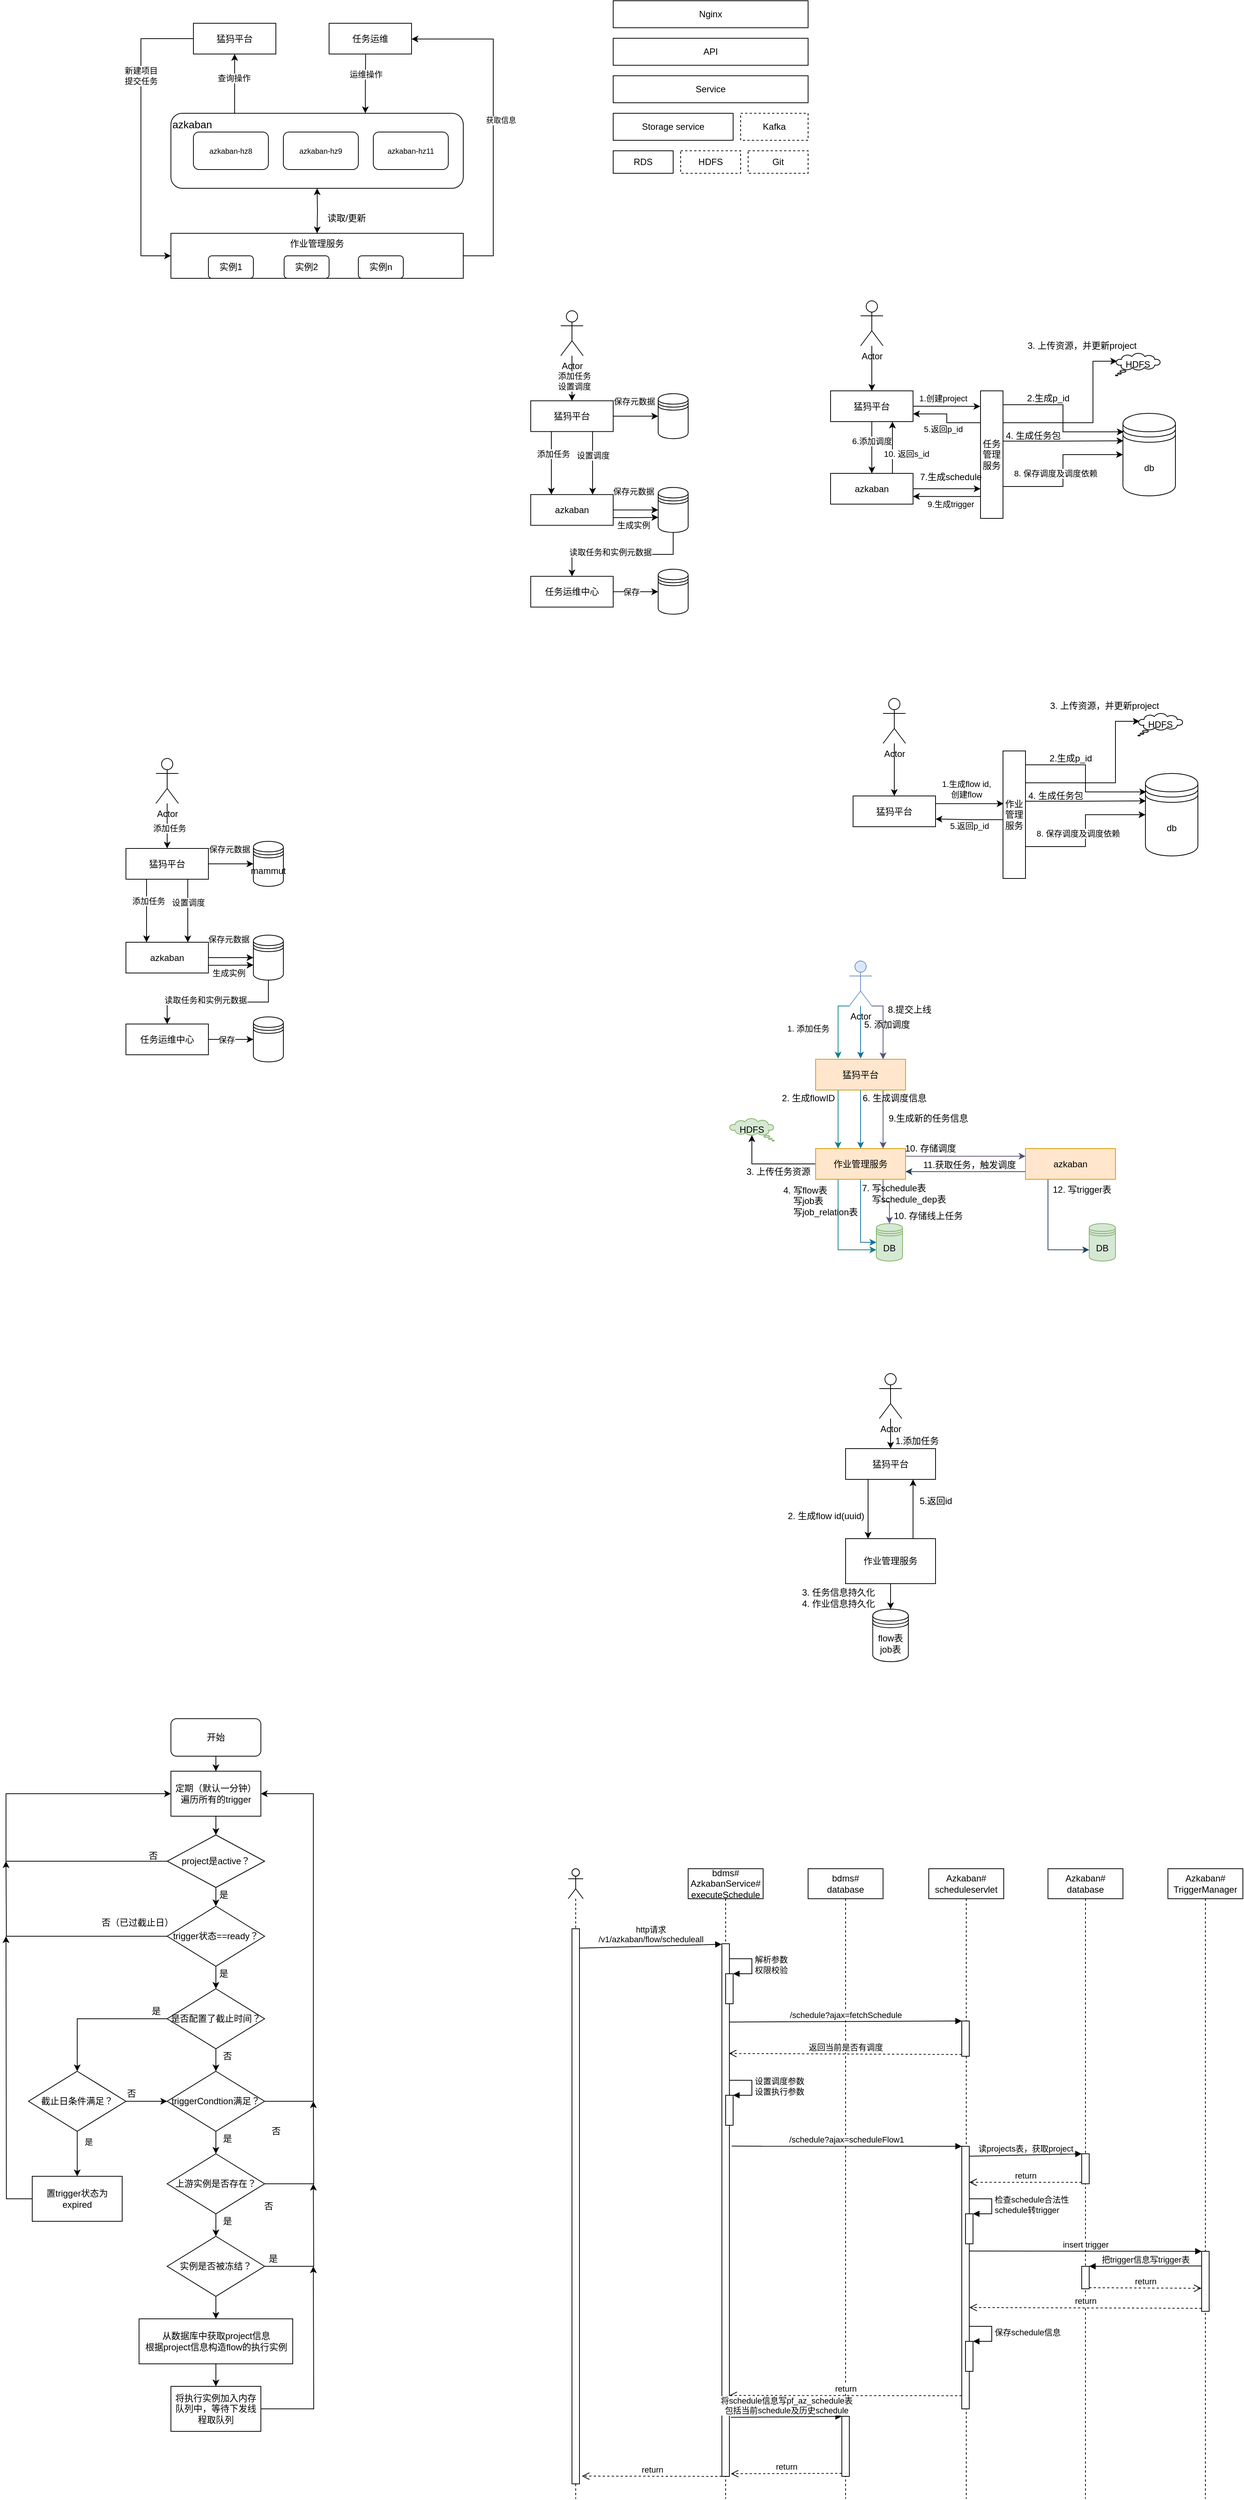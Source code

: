 <mxfile version="19.0.2" type="github">
  <diagram id="mZfhixNXZOIVuUxZR6Ya" name="第 1 页">
    <mxGraphModel dx="2500" dy="934" grid="1" gridSize="10" guides="1" tooltips="1" connect="1" arrows="1" fold="1" page="1" pageScale="1" pageWidth="827" pageHeight="1169" math="0" shadow="0">
      <root>
        <mxCell id="0" />
        <mxCell id="1" parent="0" />
        <mxCell id="lOgmBhLKBQTDchqgfmT8-29" style="edgeStyle=orthogonalEdgeStyle;rounded=0;orthogonalLoop=1;jettySize=auto;html=1;exitX=0.665;exitY=-0.001;exitDx=0;exitDy=0;startArrow=classic;startFill=1;endArrow=none;endFill=0;exitPerimeter=0;entryX=0.443;entryY=0.974;entryDx=0;entryDy=0;entryPerimeter=0;" parent="1" source="lOgmBhLKBQTDchqgfmT8-13" target="lOgmBhLKBQTDchqgfmT8-16" edge="1">
          <mxGeometry relative="1" as="geometry">
            <mxPoint x="439" y="182" as="targetPoint" />
          </mxGeometry>
        </mxCell>
        <mxCell id="lOgmBhLKBQTDchqgfmT8-30" value="运维操作" style="edgeLabel;html=1;align=center;verticalAlign=middle;resizable=0;points=[];" parent="lOgmBhLKBQTDchqgfmT8-29" vertex="1" connectable="0">
          <mxGeometry x="0.303" relative="1" as="geometry">
            <mxPoint as="offset" />
          </mxGeometry>
        </mxCell>
        <mxCell id="lOgmBhLKBQTDchqgfmT8-13" value="&lt;font style=&quot;font-size: 14px&quot;&gt;azkaban&lt;/font&gt;" style="rounded=1;whiteSpace=wrap;html=1;horizontal=1;align=left;verticalAlign=top;" parent="1" vertex="1">
          <mxGeometry x="180" y="300" width="390" height="100" as="geometry" />
        </mxCell>
        <mxCell id="lOgmBhLKBQTDchqgfmT8-2" value="&lt;font style=&quot;font-size: 10px;&quot;&gt;azkaban-hz8&lt;/font&gt;" style="rounded=1;whiteSpace=wrap;html=1;fontSize=10;" parent="1" vertex="1">
          <mxGeometry x="210" y="325" width="100" height="50" as="geometry" />
        </mxCell>
        <mxCell id="lOgmBhLKBQTDchqgfmT8-25" style="edgeStyle=orthogonalEdgeStyle;rounded=0;orthogonalLoop=1;jettySize=auto;html=1;exitX=0;exitY=0.5;exitDx=0;exitDy=0;startArrow=none;startFill=0;endArrow=classic;endFill=1;entryX=0;entryY=0.5;entryDx=0;entryDy=0;" parent="1" source="lOgmBhLKBQTDchqgfmT8-6" target="lOgmBhLKBQTDchqgfmT8-14" edge="1">
          <mxGeometry relative="1" as="geometry">
            <mxPoint x="262" y="300" as="targetPoint" />
            <Array as="points">
              <mxPoint x="140" y="201" />
              <mxPoint x="140" y="490" />
            </Array>
          </mxGeometry>
        </mxCell>
        <mxCell id="lOgmBhLKBQTDchqgfmT8-43" value="&lt;span style=&quot;font-size: 11px&quot;&gt;新建项目&lt;br&gt;提交任务&lt;/span&gt;" style="edgeLabel;html=1;align=center;verticalAlign=middle;resizable=0;points=[];fontSize=10;" parent="lOgmBhLKBQTDchqgfmT8-25" vertex="1" connectable="0">
          <mxGeometry x="-0.178" relative="1" as="geometry">
            <mxPoint y="-45" as="offset" />
          </mxGeometry>
        </mxCell>
        <mxCell id="lOgmBhLKBQTDchqgfmT8-6" value="猛犸平台" style="rounded=0;whiteSpace=wrap;html=1;" parent="1" vertex="1">
          <mxGeometry x="210" y="180" width="110" height="41" as="geometry" />
        </mxCell>
        <mxCell id="lOgmBhLKBQTDchqgfmT8-22" style="edgeStyle=orthogonalEdgeStyle;rounded=0;orthogonalLoop=1;jettySize=auto;html=1;startArrow=classic;startFill=1;endArrow=classic;endFill=1;entryX=0.5;entryY=1;entryDx=0;entryDy=0;" parent="1" target="lOgmBhLKBQTDchqgfmT8-13" edge="1">
          <mxGeometry relative="1" as="geometry">
            <mxPoint x="375" y="460" as="sourcePoint" />
            <mxPoint x="570" y="350" as="targetPoint" />
          </mxGeometry>
        </mxCell>
        <mxCell id="lOgmBhLKBQTDchqgfmT8-48" style="edgeStyle=orthogonalEdgeStyle;rounded=0;orthogonalLoop=1;jettySize=auto;html=1;exitX=1;exitY=0.5;exitDx=0;exitDy=0;entryX=1;entryY=0.5;entryDx=0;entryDy=0;fontSize=10;startArrow=none;startFill=0;endArrow=classic;endFill=1;" parent="1" source="lOgmBhLKBQTDchqgfmT8-14" target="lOgmBhLKBQTDchqgfmT8-16" edge="1">
          <mxGeometry relative="1" as="geometry">
            <Array as="points">
              <mxPoint x="610" y="490" />
              <mxPoint x="610" y="201" />
              <mxPoint x="501" y="201" />
            </Array>
          </mxGeometry>
        </mxCell>
        <mxCell id="lOgmBhLKBQTDchqgfmT8-49" value="获取信息" style="edgeLabel;html=1;align=center;verticalAlign=middle;resizable=0;points=[];fontSize=10;" parent="lOgmBhLKBQTDchqgfmT8-48" vertex="1" connectable="0">
          <mxGeometry x="-0.052" y="3" relative="1" as="geometry">
            <mxPoint x="13" y="-13" as="offset" />
          </mxGeometry>
        </mxCell>
        <mxCell id="lOgmBhLKBQTDchqgfmT8-14" value="作业管理服务" style="rounded=0;whiteSpace=wrap;html=1;horizontal=1;verticalAlign=top;" parent="1" vertex="1">
          <mxGeometry x="180" y="460" width="390" height="60" as="geometry" />
        </mxCell>
        <mxCell id="lOgmBhLKBQTDchqgfmT8-16" value="任务运维" style="rounded=0;whiteSpace=wrap;html=1;" parent="1" vertex="1">
          <mxGeometry x="391" y="180" width="110" height="41" as="geometry" />
        </mxCell>
        <mxCell id="lOgmBhLKBQTDchqgfmT8-27" value="azkaban-hz9" style="rounded=1;whiteSpace=wrap;html=1;fontSize=10;" parent="1" vertex="1">
          <mxGeometry x="330" y="325" width="100" height="50" as="geometry" />
        </mxCell>
        <mxCell id="lOgmBhLKBQTDchqgfmT8-28" value="azkaban-hz11" style="rounded=1;whiteSpace=wrap;html=1;fontSize=10;" parent="1" vertex="1">
          <mxGeometry x="450" y="325" width="100" height="50" as="geometry" />
        </mxCell>
        <mxCell id="lOgmBhLKBQTDchqgfmT8-33" value="Nginx" style="rounded=0;whiteSpace=wrap;html=1;align=center;verticalAlign=middle;" parent="1" vertex="1">
          <mxGeometry x="770" y="150" width="260" height="36" as="geometry" />
        </mxCell>
        <mxCell id="lOgmBhLKBQTDchqgfmT8-35" value="RDS" style="rounded=0;whiteSpace=wrap;html=1;align=center;verticalAlign=middle;" parent="1" vertex="1">
          <mxGeometry x="770" y="350" width="80" height="30" as="geometry" />
        </mxCell>
        <mxCell id="lOgmBhLKBQTDchqgfmT8-39" value="HDFS" style="rounded=0;whiteSpace=wrap;html=1;align=center;verticalAlign=middle;dashed=1;" parent="1" vertex="1">
          <mxGeometry x="860" y="350" width="80" height="30" as="geometry" />
        </mxCell>
        <mxCell id="lOgmBhLKBQTDchqgfmT8-41" value="Git" style="rounded=0;whiteSpace=wrap;html=1;align=center;verticalAlign=middle;dashed=1;" parent="1" vertex="1">
          <mxGeometry x="950" y="350" width="80" height="30" as="geometry" />
        </mxCell>
        <mxCell id="lOgmBhLKBQTDchqgfmT8-45" value="&lt;span style=&quot;font-size: 12px&quot;&gt;读取/更新&lt;/span&gt;" style="text;html=1;align=center;verticalAlign=middle;resizable=0;points=[];autosize=1;strokeColor=none;fontSize=10;" parent="1" vertex="1">
          <mxGeometry x="379" y="430" width="70" height="20" as="geometry" />
        </mxCell>
        <mxCell id="Ga5YGnzKtPfFo_Y4ab4R-1" value="" style="endArrow=classic;html=1;entryX=0.5;entryY=1;entryDx=0;entryDy=0;" parent="1" target="lOgmBhLKBQTDchqgfmT8-6" edge="1">
          <mxGeometry width="50" height="50" relative="1" as="geometry">
            <mxPoint x="265" y="300" as="sourcePoint" />
            <mxPoint x="300" y="250" as="targetPoint" />
          </mxGeometry>
        </mxCell>
        <mxCell id="Ga5YGnzKtPfFo_Y4ab4R-2" value="查询操作" style="edgeLabel;html=1;align=center;verticalAlign=middle;resizable=0;points=[];" parent="Ga5YGnzKtPfFo_Y4ab4R-1" vertex="1" connectable="0">
          <mxGeometry x="0.185" y="1" relative="1" as="geometry">
            <mxPoint as="offset" />
          </mxGeometry>
        </mxCell>
        <mxCell id="Ga5YGnzKtPfFo_Y4ab4R-3" value="实例1" style="rounded=1;whiteSpace=wrap;html=1;verticalAlign=middle;" parent="1" vertex="1">
          <mxGeometry x="230" y="490" width="60" height="30" as="geometry" />
        </mxCell>
        <mxCell id="Ga5YGnzKtPfFo_Y4ab4R-4" value="实例2" style="rounded=1;whiteSpace=wrap;html=1;verticalAlign=middle;" parent="1" vertex="1">
          <mxGeometry x="331" y="490" width="60" height="30" as="geometry" />
        </mxCell>
        <mxCell id="Ga5YGnzKtPfFo_Y4ab4R-5" value="实例n" style="rounded=1;whiteSpace=wrap;html=1;verticalAlign=middle;" parent="1" vertex="1">
          <mxGeometry x="430" y="490" width="60" height="30" as="geometry" />
        </mxCell>
        <mxCell id="Ga5YGnzKtPfFo_Y4ab4R-6" value="API" style="rounded=0;whiteSpace=wrap;html=1;align=center;verticalAlign=middle;" parent="1" vertex="1">
          <mxGeometry x="770" y="200" width="260" height="36" as="geometry" />
        </mxCell>
        <mxCell id="Ga5YGnzKtPfFo_Y4ab4R-7" value="Service" style="rounded=0;whiteSpace=wrap;html=1;align=center;verticalAlign=middle;" parent="1" vertex="1">
          <mxGeometry x="770" y="250" width="260" height="36" as="geometry" />
        </mxCell>
        <mxCell id="Ga5YGnzKtPfFo_Y4ab4R-8" value="Storage service" style="rounded=0;whiteSpace=wrap;html=1;align=center;verticalAlign=middle;" parent="1" vertex="1">
          <mxGeometry x="770" y="300" width="160" height="36" as="geometry" />
        </mxCell>
        <mxCell id="Ga5YGnzKtPfFo_Y4ab4R-9" value="Kafka" style="rounded=0;whiteSpace=wrap;html=1;align=center;verticalAlign=middle;dashed=1;" parent="1" vertex="1">
          <mxGeometry x="940" y="300" width="90" height="36" as="geometry" />
        </mxCell>
        <mxCell id="3o0u0IJzGJWjPgih5hGf-31" style="edgeStyle=orthogonalEdgeStyle;rounded=0;orthogonalLoop=1;jettySize=auto;html=1;exitX=1;exitY=0.5;exitDx=0;exitDy=0;" parent="1" source="3o0u0IJzGJWjPgih5hGf-21" target="3o0u0IJzGJWjPgih5hGf-23" edge="1">
          <mxGeometry relative="1" as="geometry" />
        </mxCell>
        <mxCell id="3o0u0IJzGJWjPgih5hGf-33" value="保存元数据" style="edgeLabel;html=1;align=center;verticalAlign=middle;resizable=0;points=[];" parent="3o0u0IJzGJWjPgih5hGf-31" vertex="1" connectable="0">
          <mxGeometry x="-0.386" y="1" relative="1" as="geometry">
            <mxPoint x="9" y="-19" as="offset" />
          </mxGeometry>
        </mxCell>
        <mxCell id="3o0u0IJzGJWjPgih5hGf-34" style="edgeStyle=orthogonalEdgeStyle;rounded=0;orthogonalLoop=1;jettySize=auto;html=1;exitX=0.25;exitY=1;exitDx=0;exitDy=0;entryX=0.25;entryY=0;entryDx=0;entryDy=0;" parent="1" source="3o0u0IJzGJWjPgih5hGf-21" target="3o0u0IJzGJWjPgih5hGf-22" edge="1">
          <mxGeometry relative="1" as="geometry" />
        </mxCell>
        <mxCell id="3o0u0IJzGJWjPgih5hGf-35" value="添加任务" style="edgeLabel;html=1;align=center;verticalAlign=middle;resizable=0;points=[];" parent="3o0u0IJzGJWjPgih5hGf-34" vertex="1" connectable="0">
          <mxGeometry x="-0.309" y="2" relative="1" as="geometry">
            <mxPoint as="offset" />
          </mxGeometry>
        </mxCell>
        <mxCell id="3o0u0IJzGJWjPgih5hGf-36" style="edgeStyle=orthogonalEdgeStyle;rounded=0;orthogonalLoop=1;jettySize=auto;html=1;exitX=0.75;exitY=1;exitDx=0;exitDy=0;entryX=0.75;entryY=0;entryDx=0;entryDy=0;" parent="1" source="3o0u0IJzGJWjPgih5hGf-21" target="3o0u0IJzGJWjPgih5hGf-22" edge="1">
          <mxGeometry relative="1" as="geometry" />
        </mxCell>
        <mxCell id="3o0u0IJzGJWjPgih5hGf-37" value="设置调度" style="edgeLabel;html=1;align=center;verticalAlign=middle;resizable=0;points=[];" parent="3o0u0IJzGJWjPgih5hGf-36" vertex="1" connectable="0">
          <mxGeometry x="-0.262" relative="1" as="geometry">
            <mxPoint as="offset" />
          </mxGeometry>
        </mxCell>
        <mxCell id="3o0u0IJzGJWjPgih5hGf-21" value="猛犸平台" style="rounded=0;whiteSpace=wrap;html=1;" parent="1" vertex="1">
          <mxGeometry x="120" y="1280" width="110" height="41" as="geometry" />
        </mxCell>
        <mxCell id="3o0u0IJzGJWjPgih5hGf-38" style="edgeStyle=orthogonalEdgeStyle;rounded=0;orthogonalLoop=1;jettySize=auto;html=1;exitX=1;exitY=0.5;exitDx=0;exitDy=0;entryX=0;entryY=0.5;entryDx=0;entryDy=0;" parent="1" source="3o0u0IJzGJWjPgih5hGf-22" target="3o0u0IJzGJWjPgih5hGf-25" edge="1">
          <mxGeometry relative="1" as="geometry" />
        </mxCell>
        <mxCell id="3o0u0IJzGJWjPgih5hGf-39" value="保存元数据" style="edgeLabel;html=1;align=center;verticalAlign=middle;resizable=0;points=[];" parent="3o0u0IJzGJWjPgih5hGf-38" vertex="1" connectable="0">
          <mxGeometry x="-0.343" y="-2" relative="1" as="geometry">
            <mxPoint x="7" y="-27" as="offset" />
          </mxGeometry>
        </mxCell>
        <mxCell id="3o0u0IJzGJWjPgih5hGf-44" style="edgeStyle=orthogonalEdgeStyle;rounded=0;orthogonalLoop=1;jettySize=auto;html=1;exitX=1;exitY=0.75;exitDx=0;exitDy=0;entryX=0.002;entryY=0.665;entryDx=0;entryDy=0;entryPerimeter=0;" parent="1" source="3o0u0IJzGJWjPgih5hGf-22" target="3o0u0IJzGJWjPgih5hGf-25" edge="1">
          <mxGeometry relative="1" as="geometry" />
        </mxCell>
        <mxCell id="3o0u0IJzGJWjPgih5hGf-45" value="生成实例" style="edgeLabel;html=1;align=center;verticalAlign=middle;resizable=0;points=[];" parent="3o0u0IJzGJWjPgih5hGf-44" vertex="1" connectable="0">
          <mxGeometry x="-0.304" relative="1" as="geometry">
            <mxPoint x="6" y="10" as="offset" />
          </mxGeometry>
        </mxCell>
        <mxCell id="3o0u0IJzGJWjPgih5hGf-22" value="azkaban" style="rounded=0;whiteSpace=wrap;html=1;" parent="1" vertex="1">
          <mxGeometry x="120" y="1405" width="110" height="41" as="geometry" />
        </mxCell>
        <mxCell id="3o0u0IJzGJWjPgih5hGf-23" value="mammut" style="shape=datastore;whiteSpace=wrap;html=1;" parent="1" vertex="1">
          <mxGeometry x="290" y="1270.5" width="40" height="60" as="geometry" />
        </mxCell>
        <mxCell id="3o0u0IJzGJWjPgih5hGf-42" style="edgeStyle=orthogonalEdgeStyle;rounded=0;orthogonalLoop=1;jettySize=auto;html=1;exitX=1;exitY=0.5;exitDx=0;exitDy=0;" parent="1" source="3o0u0IJzGJWjPgih5hGf-24" target="3o0u0IJzGJWjPgih5hGf-26" edge="1">
          <mxGeometry relative="1" as="geometry" />
        </mxCell>
        <mxCell id="3o0u0IJzGJWjPgih5hGf-43" value="保存" style="edgeLabel;html=1;align=center;verticalAlign=middle;resizable=0;points=[];" parent="3o0u0IJzGJWjPgih5hGf-42" vertex="1" connectable="0">
          <mxGeometry x="-0.194" relative="1" as="geometry">
            <mxPoint as="offset" />
          </mxGeometry>
        </mxCell>
        <mxCell id="3o0u0IJzGJWjPgih5hGf-24" value="任务运维中心" style="rounded=0;whiteSpace=wrap;html=1;" parent="1" vertex="1">
          <mxGeometry x="120" y="1514" width="110" height="41" as="geometry" />
        </mxCell>
        <mxCell id="3o0u0IJzGJWjPgih5hGf-40" style="edgeStyle=orthogonalEdgeStyle;rounded=0;orthogonalLoop=1;jettySize=auto;html=1;exitX=0.5;exitY=1;exitDx=0;exitDy=0;entryX=0.5;entryY=0;entryDx=0;entryDy=0;" parent="1" source="3o0u0IJzGJWjPgih5hGf-25" target="3o0u0IJzGJWjPgih5hGf-24" edge="1">
          <mxGeometry relative="1" as="geometry" />
        </mxCell>
        <mxCell id="3o0u0IJzGJWjPgih5hGf-41" value="读取任务和实例元数据" style="edgeLabel;html=1;align=center;verticalAlign=middle;resizable=0;points=[];" parent="3o0u0IJzGJWjPgih5hGf-40" vertex="1" connectable="0">
          <mxGeometry x="0.171" y="-3" relative="1" as="geometry">
            <mxPoint as="offset" />
          </mxGeometry>
        </mxCell>
        <mxCell id="3o0u0IJzGJWjPgih5hGf-25" value="" style="shape=datastore;whiteSpace=wrap;html=1;" parent="1" vertex="1">
          <mxGeometry x="290" y="1395.5" width="40" height="60" as="geometry" />
        </mxCell>
        <mxCell id="3o0u0IJzGJWjPgih5hGf-26" value="" style="shape=datastore;whiteSpace=wrap;html=1;" parent="1" vertex="1">
          <mxGeometry x="290" y="1504.5" width="40" height="60" as="geometry" />
        </mxCell>
        <mxCell id="3o0u0IJzGJWjPgih5hGf-29" style="edgeStyle=orthogonalEdgeStyle;rounded=0;orthogonalLoop=1;jettySize=auto;html=1;" parent="1" source="3o0u0IJzGJWjPgih5hGf-27" target="3o0u0IJzGJWjPgih5hGf-21" edge="1">
          <mxGeometry relative="1" as="geometry" />
        </mxCell>
        <mxCell id="3o0u0IJzGJWjPgih5hGf-30" value="添加任务" style="edgeLabel;html=1;align=center;verticalAlign=middle;resizable=0;points=[];" parent="3o0u0IJzGJWjPgih5hGf-29" vertex="1" connectable="0">
          <mxGeometry x="0.094" y="3" relative="1" as="geometry">
            <mxPoint as="offset" />
          </mxGeometry>
        </mxCell>
        <mxCell id="3o0u0IJzGJWjPgih5hGf-27" value="Actor" style="shape=umlActor;verticalLabelPosition=bottom;verticalAlign=top;html=1;" parent="1" vertex="1">
          <mxGeometry x="160" y="1160" width="30" height="60" as="geometry" />
        </mxCell>
        <mxCell id="mUnz9FgQ2arVBBXvv09y-5" style="edgeStyle=orthogonalEdgeStyle;rounded=0;orthogonalLoop=1;jettySize=auto;html=1;exitX=0.5;exitY=1;exitDx=0;exitDy=0;entryX=0.5;entryY=0;entryDx=0;entryDy=0;" parent="1" source="mUnz9FgQ2arVBBXvv09y-7" target="mUnz9FgQ2arVBBXvv09y-12" edge="1">
          <mxGeometry relative="1" as="geometry" />
        </mxCell>
        <mxCell id="mUnz9FgQ2arVBBXvv09y-6" value="6.添加调度" style="edgeLabel;html=1;align=center;verticalAlign=middle;resizable=0;points=[];" parent="mUnz9FgQ2arVBBXvv09y-5" vertex="1" connectable="0">
          <mxGeometry x="-0.262" relative="1" as="geometry">
            <mxPoint as="offset" />
          </mxGeometry>
        </mxCell>
        <mxCell id="mUnz9FgQ2arVBBXvv09y-25" style="edgeStyle=orthogonalEdgeStyle;rounded=0;orthogonalLoop=1;jettySize=auto;html=1;exitX=1;exitY=0.5;exitDx=0;exitDy=0;entryX=-0.009;entryY=0.122;entryDx=0;entryDy=0;entryPerimeter=0;" parent="1" source="mUnz9FgQ2arVBBXvv09y-7" target="mUnz9FgQ2arVBBXvv09y-24" edge="1">
          <mxGeometry relative="1" as="geometry" />
        </mxCell>
        <mxCell id="mUnz9FgQ2arVBBXvv09y-26" value="1.创建project" style="edgeLabel;html=1;align=center;verticalAlign=middle;resizable=0;points=[];" parent="mUnz9FgQ2arVBBXvv09y-25" vertex="1" connectable="0">
          <mxGeometry x="-0.25" y="1" relative="1" as="geometry">
            <mxPoint x="6" y="-10" as="offset" />
          </mxGeometry>
        </mxCell>
        <mxCell id="mUnz9FgQ2arVBBXvv09y-7" value="猛犸平台" style="rounded=0;whiteSpace=wrap;html=1;" parent="1" vertex="1">
          <mxGeometry x="1060" y="670" width="110" height="41" as="geometry" />
        </mxCell>
        <mxCell id="mUnz9FgQ2arVBBXvv09y-38" style="edgeStyle=orthogonalEdgeStyle;rounded=0;orthogonalLoop=1;jettySize=auto;html=1;exitX=1;exitY=0.5;exitDx=0;exitDy=0;entryX=0;entryY=0.768;entryDx=0;entryDy=0;entryPerimeter=0;" parent="1" source="mUnz9FgQ2arVBBXvv09y-12" target="mUnz9FgQ2arVBBXvv09y-24" edge="1">
          <mxGeometry relative="1" as="geometry" />
        </mxCell>
        <mxCell id="mUnz9FgQ2arVBBXvv09y-44" style="edgeStyle=orthogonalEdgeStyle;rounded=0;orthogonalLoop=1;jettySize=auto;html=1;exitX=0.75;exitY=0;exitDx=0;exitDy=0;entryX=0.75;entryY=1;entryDx=0;entryDy=0;" parent="1" source="mUnz9FgQ2arVBBXvv09y-12" target="mUnz9FgQ2arVBBXvv09y-7" edge="1">
          <mxGeometry relative="1" as="geometry" />
        </mxCell>
        <mxCell id="mUnz9FgQ2arVBBXvv09y-45" value="10. 返回s_id" style="edgeLabel;html=1;align=center;verticalAlign=middle;resizable=0;points=[];" parent="mUnz9FgQ2arVBBXvv09y-44" vertex="1" connectable="0">
          <mxGeometry x="-0.252" relative="1" as="geometry">
            <mxPoint x="18" as="offset" />
          </mxGeometry>
        </mxCell>
        <mxCell id="mUnz9FgQ2arVBBXvv09y-12" value="azkaban" style="rounded=0;whiteSpace=wrap;html=1;" parent="1" vertex="1">
          <mxGeometry x="1060" y="780" width="110" height="41" as="geometry" />
        </mxCell>
        <mxCell id="mUnz9FgQ2arVBBXvv09y-21" style="edgeStyle=orthogonalEdgeStyle;rounded=0;orthogonalLoop=1;jettySize=auto;html=1;" parent="1" source="mUnz9FgQ2arVBBXvv09y-23" target="mUnz9FgQ2arVBBXvv09y-7" edge="1">
          <mxGeometry relative="1" as="geometry" />
        </mxCell>
        <mxCell id="mUnz9FgQ2arVBBXvv09y-23" value="Actor" style="shape=umlActor;verticalLabelPosition=bottom;verticalAlign=top;html=1;" parent="1" vertex="1">
          <mxGeometry x="1100" y="550" width="30" height="60" as="geometry" />
        </mxCell>
        <mxCell id="mUnz9FgQ2arVBBXvv09y-28" style="edgeStyle=orthogonalEdgeStyle;rounded=0;orthogonalLoop=1;jettySize=auto;html=1;exitX=1.007;exitY=0.109;exitDx=0;exitDy=0;entryX=0.014;entryY=0.224;entryDx=0;entryDy=0;exitPerimeter=0;entryPerimeter=0;" parent="1" source="mUnz9FgQ2arVBBXvv09y-24" target="mUnz9FgQ2arVBBXvv09y-27" edge="1">
          <mxGeometry relative="1" as="geometry" />
        </mxCell>
        <mxCell id="mUnz9FgQ2arVBBXvv09y-31" style="edgeStyle=orthogonalEdgeStyle;rounded=0;orthogonalLoop=1;jettySize=auto;html=1;exitX=1;exitY=0.25;exitDx=0;exitDy=0;entryX=0.038;entryY=0.35;entryDx=0;entryDy=0;entryPerimeter=0;" parent="1" source="mUnz9FgQ2arVBBXvv09y-24" target="mUnz9FgQ2arVBBXvv09y-30" edge="1">
          <mxGeometry relative="1" as="geometry">
            <Array as="points">
              <mxPoint x="1410" y="713" />
              <mxPoint x="1410" y="631" />
            </Array>
          </mxGeometry>
        </mxCell>
        <mxCell id="mUnz9FgQ2arVBBXvv09y-33" style="edgeStyle=orthogonalEdgeStyle;rounded=0;orthogonalLoop=1;jettySize=auto;html=1;entryX=0.009;entryY=0.333;entryDx=0;entryDy=0;exitX=1.007;exitY=0.394;exitDx=0;exitDy=0;exitPerimeter=0;entryPerimeter=0;" parent="1" source="mUnz9FgQ2arVBBXvv09y-24" target="mUnz9FgQ2arVBBXvv09y-27" edge="1">
          <mxGeometry relative="1" as="geometry" />
        </mxCell>
        <mxCell id="mUnz9FgQ2arVBBXvv09y-36" style="edgeStyle=orthogonalEdgeStyle;rounded=0;orthogonalLoop=1;jettySize=auto;html=1;entryX=1;entryY=0.75;entryDx=0;entryDy=0;exitX=0;exitY=0.25;exitDx=0;exitDy=0;" parent="1" source="mUnz9FgQ2arVBBXvv09y-24" target="mUnz9FgQ2arVBBXvv09y-7" edge="1">
          <mxGeometry relative="1" as="geometry" />
        </mxCell>
        <mxCell id="mUnz9FgQ2arVBBXvv09y-37" value="5.返回p_id" style="edgeLabel;html=1;align=center;verticalAlign=middle;resizable=0;points=[];" parent="mUnz9FgQ2arVBBXvv09y-36" vertex="1" connectable="0">
          <mxGeometry x="-0.312" relative="1" as="geometry">
            <mxPoint x="-15" y="8" as="offset" />
          </mxGeometry>
        </mxCell>
        <mxCell id="mUnz9FgQ2arVBBXvv09y-40" style="edgeStyle=orthogonalEdgeStyle;rounded=0;orthogonalLoop=1;jettySize=auto;html=1;exitX=1;exitY=0.75;exitDx=0;exitDy=0;entryX=0;entryY=0.5;entryDx=0;entryDy=0;" parent="1" source="mUnz9FgQ2arVBBXvv09y-24" target="mUnz9FgQ2arVBBXvv09y-27" edge="1">
          <mxGeometry relative="1" as="geometry" />
        </mxCell>
        <mxCell id="mUnz9FgQ2arVBBXvv09y-41" value="8. 保存调度及调度依赖" style="edgeLabel;html=1;align=center;verticalAlign=middle;resizable=0;points=[];" parent="mUnz9FgQ2arVBBXvv09y-40" vertex="1" connectable="0">
          <mxGeometry x="-0.445" y="1" relative="1" as="geometry">
            <mxPoint x="14" y="-17" as="offset" />
          </mxGeometry>
        </mxCell>
        <mxCell id="mUnz9FgQ2arVBBXvv09y-42" style="edgeStyle=orthogonalEdgeStyle;rounded=0;orthogonalLoop=1;jettySize=auto;html=1;entryX=1;entryY=0.75;entryDx=0;entryDy=0;exitX=0.047;exitY=0.829;exitDx=0;exitDy=0;exitPerimeter=0;" parent="1" source="mUnz9FgQ2arVBBXvv09y-24" target="mUnz9FgQ2arVBBXvv09y-12" edge="1">
          <mxGeometry relative="1" as="geometry" />
        </mxCell>
        <mxCell id="mUnz9FgQ2arVBBXvv09y-43" value="9.生成trigger" style="edgeLabel;html=1;align=center;verticalAlign=middle;resizable=0;points=[];" parent="mUnz9FgQ2arVBBXvv09y-42" vertex="1" connectable="0">
          <mxGeometry x="0.434" y="1" relative="1" as="geometry">
            <mxPoint x="24" y="9" as="offset" />
          </mxGeometry>
        </mxCell>
        <mxCell id="mUnz9FgQ2arVBBXvv09y-24" value="任务管理服务" style="rounded=0;whiteSpace=wrap;html=1;horizontal=1;" parent="1" vertex="1">
          <mxGeometry x="1260" y="670" width="30" height="170" as="geometry" />
        </mxCell>
        <mxCell id="mUnz9FgQ2arVBBXvv09y-27" value="db" style="shape=datastore;whiteSpace=wrap;html=1;" parent="1" vertex="1">
          <mxGeometry x="1450" y="700" width="70" height="110" as="geometry" />
        </mxCell>
        <mxCell id="mUnz9FgQ2arVBBXvv09y-29" value="2.生成p_id" style="text;html=1;align=center;verticalAlign=middle;resizable=0;points=[];autosize=1;strokeColor=none;fillColor=none;" parent="1" vertex="1">
          <mxGeometry x="1315" y="670" width="70" height="20" as="geometry" />
        </mxCell>
        <mxCell id="mUnz9FgQ2arVBBXvv09y-30" value="HDFS" style="whiteSpace=wrap;html=1;shape=mxgraph.basic.cloud_callout" parent="1" vertex="1">
          <mxGeometry x="1440" y="620" width="60" height="30" as="geometry" />
        </mxCell>
        <mxCell id="mUnz9FgQ2arVBBXvv09y-32" value="3. 上传资源，并更新project" style="text;html=1;align=center;verticalAlign=middle;resizable=0;points=[];autosize=1;strokeColor=none;fillColor=none;" parent="1" vertex="1">
          <mxGeometry x="1315" y="600" width="160" height="20" as="geometry" />
        </mxCell>
        <mxCell id="mUnz9FgQ2arVBBXvv09y-35" value="4. 生成任务包" style="text;html=1;align=center;verticalAlign=middle;resizable=0;points=[];autosize=1;strokeColor=none;fillColor=none;" parent="1" vertex="1">
          <mxGeometry x="1285" y="720" width="90" height="20" as="geometry" />
        </mxCell>
        <mxCell id="mUnz9FgQ2arVBBXvv09y-39" value="7.生成schedule" style="text;html=1;align=center;verticalAlign=middle;resizable=0;points=[];autosize=1;strokeColor=none;fillColor=none;" parent="1" vertex="1">
          <mxGeometry x="1170" y="775" width="100" height="20" as="geometry" />
        </mxCell>
        <mxCell id="NrY3jyMmYzxYaOjkZsqC-3" style="edgeStyle=orthogonalEdgeStyle;rounded=0;orthogonalLoop=1;jettySize=auto;html=1;exitX=1;exitY=0.25;exitDx=0;exitDy=0;entryX=0.024;entryY=0.413;entryDx=0;entryDy=0;entryPerimeter=0;" parent="1" source="NrY3jyMmYzxYaOjkZsqC-5" target="NrY3jyMmYzxYaOjkZsqC-21" edge="1">
          <mxGeometry relative="1" as="geometry" />
        </mxCell>
        <mxCell id="NrY3jyMmYzxYaOjkZsqC-4" value="1.生成flow id,&lt;br&gt;创建flow" style="edgeLabel;html=1;align=center;verticalAlign=middle;resizable=0;points=[];" parent="NrY3jyMmYzxYaOjkZsqC-3" vertex="1" connectable="0">
          <mxGeometry x="-0.25" y="1" relative="1" as="geometry">
            <mxPoint x="7" y="-19" as="offset" />
          </mxGeometry>
        </mxCell>
        <mxCell id="NrY3jyMmYzxYaOjkZsqC-5" value="猛犸平台" style="rounded=0;whiteSpace=wrap;html=1;" parent="1" vertex="1">
          <mxGeometry x="1090" y="1210" width="110" height="41" as="geometry" />
        </mxCell>
        <mxCell id="NrY3jyMmYzxYaOjkZsqC-10" style="edgeStyle=orthogonalEdgeStyle;rounded=0;orthogonalLoop=1;jettySize=auto;html=1;" parent="1" source="NrY3jyMmYzxYaOjkZsqC-11" target="NrY3jyMmYzxYaOjkZsqC-5" edge="1">
          <mxGeometry relative="1" as="geometry" />
        </mxCell>
        <mxCell id="NrY3jyMmYzxYaOjkZsqC-11" value="Actor" style="shape=umlActor;verticalLabelPosition=bottom;verticalAlign=top;html=1;" parent="1" vertex="1">
          <mxGeometry x="1130" y="1080" width="30" height="60" as="geometry" />
        </mxCell>
        <mxCell id="NrY3jyMmYzxYaOjkZsqC-12" style="edgeStyle=orthogonalEdgeStyle;rounded=0;orthogonalLoop=1;jettySize=auto;html=1;exitX=1.007;exitY=0.109;exitDx=0;exitDy=0;entryX=0.014;entryY=0.224;entryDx=0;entryDy=0;exitPerimeter=0;entryPerimeter=0;" parent="1" source="NrY3jyMmYzxYaOjkZsqC-21" target="NrY3jyMmYzxYaOjkZsqC-22" edge="1">
          <mxGeometry relative="1" as="geometry" />
        </mxCell>
        <mxCell id="NrY3jyMmYzxYaOjkZsqC-13" style="edgeStyle=orthogonalEdgeStyle;rounded=0;orthogonalLoop=1;jettySize=auto;html=1;exitX=1;exitY=0.25;exitDx=0;exitDy=0;entryX=0.038;entryY=0.35;entryDx=0;entryDy=0;entryPerimeter=0;" parent="1" source="NrY3jyMmYzxYaOjkZsqC-21" target="NrY3jyMmYzxYaOjkZsqC-24" edge="1">
          <mxGeometry relative="1" as="geometry">
            <Array as="points">
              <mxPoint x="1440" y="1193" />
              <mxPoint x="1440" y="1111" />
            </Array>
          </mxGeometry>
        </mxCell>
        <mxCell id="NrY3jyMmYzxYaOjkZsqC-14" style="edgeStyle=orthogonalEdgeStyle;rounded=0;orthogonalLoop=1;jettySize=auto;html=1;entryX=0.009;entryY=0.333;entryDx=0;entryDy=0;exitX=1.007;exitY=0.394;exitDx=0;exitDy=0;exitPerimeter=0;entryPerimeter=0;" parent="1" source="NrY3jyMmYzxYaOjkZsqC-21" target="NrY3jyMmYzxYaOjkZsqC-22" edge="1">
          <mxGeometry relative="1" as="geometry" />
        </mxCell>
        <mxCell id="NrY3jyMmYzxYaOjkZsqC-15" style="edgeStyle=orthogonalEdgeStyle;rounded=0;orthogonalLoop=1;jettySize=auto;html=1;entryX=1;entryY=0.75;entryDx=0;entryDy=0;exitX=0.047;exitY=0.539;exitDx=0;exitDy=0;exitPerimeter=0;" parent="1" source="NrY3jyMmYzxYaOjkZsqC-21" target="NrY3jyMmYzxYaOjkZsqC-5" edge="1">
          <mxGeometry relative="1" as="geometry" />
        </mxCell>
        <mxCell id="NrY3jyMmYzxYaOjkZsqC-16" value="5.返回p_id" style="edgeLabel;html=1;align=center;verticalAlign=middle;resizable=0;points=[];" parent="NrY3jyMmYzxYaOjkZsqC-15" vertex="1" connectable="0">
          <mxGeometry x="-0.312" relative="1" as="geometry">
            <mxPoint x="-15" y="8" as="offset" />
          </mxGeometry>
        </mxCell>
        <mxCell id="NrY3jyMmYzxYaOjkZsqC-17" style="edgeStyle=orthogonalEdgeStyle;rounded=0;orthogonalLoop=1;jettySize=auto;html=1;exitX=1;exitY=0.75;exitDx=0;exitDy=0;entryX=0;entryY=0.5;entryDx=0;entryDy=0;" parent="1" source="NrY3jyMmYzxYaOjkZsqC-21" target="NrY3jyMmYzxYaOjkZsqC-22" edge="1">
          <mxGeometry relative="1" as="geometry" />
        </mxCell>
        <mxCell id="NrY3jyMmYzxYaOjkZsqC-18" value="8. 保存调度及调度依赖" style="edgeLabel;html=1;align=center;verticalAlign=middle;resizable=0;points=[];" parent="NrY3jyMmYzxYaOjkZsqC-17" vertex="1" connectable="0">
          <mxGeometry x="-0.445" y="1" relative="1" as="geometry">
            <mxPoint x="14" y="-17" as="offset" />
          </mxGeometry>
        </mxCell>
        <mxCell id="NrY3jyMmYzxYaOjkZsqC-21" value="作业管理服务" style="rounded=0;whiteSpace=wrap;html=1;horizontal=1;" parent="1" vertex="1">
          <mxGeometry x="1290" y="1150" width="30" height="170" as="geometry" />
        </mxCell>
        <mxCell id="NrY3jyMmYzxYaOjkZsqC-22" value="db" style="shape=datastore;whiteSpace=wrap;html=1;" parent="1" vertex="1">
          <mxGeometry x="1480" y="1180" width="70" height="110" as="geometry" />
        </mxCell>
        <mxCell id="NrY3jyMmYzxYaOjkZsqC-23" value="2.生成p_id" style="text;html=1;align=center;verticalAlign=middle;resizable=0;points=[];autosize=1;strokeColor=none;fillColor=none;" parent="1" vertex="1">
          <mxGeometry x="1345" y="1150" width="70" height="20" as="geometry" />
        </mxCell>
        <mxCell id="NrY3jyMmYzxYaOjkZsqC-24" value="HDFS" style="whiteSpace=wrap;html=1;shape=mxgraph.basic.cloud_callout" parent="1" vertex="1">
          <mxGeometry x="1470" y="1100" width="60" height="30" as="geometry" />
        </mxCell>
        <mxCell id="NrY3jyMmYzxYaOjkZsqC-25" value="3. 上传资源，并更新project" style="text;html=1;align=center;verticalAlign=middle;resizable=0;points=[];autosize=1;strokeColor=none;fillColor=none;" parent="1" vertex="1">
          <mxGeometry x="1345" y="1080" width="160" height="20" as="geometry" />
        </mxCell>
        <mxCell id="NrY3jyMmYzxYaOjkZsqC-26" value="4. 生成任务包" style="text;html=1;align=center;verticalAlign=middle;resizable=0;points=[];autosize=1;strokeColor=none;fillColor=none;" parent="1" vertex="1">
          <mxGeometry x="1315" y="1200" width="90" height="20" as="geometry" />
        </mxCell>
        <mxCell id="bycMohuFVdp8tM0hhqkv-1" style="edgeStyle=orthogonalEdgeStyle;rounded=0;orthogonalLoop=1;jettySize=auto;html=1;exitX=1;exitY=0.5;exitDx=0;exitDy=0;" parent="1" source="bycMohuFVdp8tM0hhqkv-7" target="bycMohuFVdp8tM0hhqkv-13" edge="1">
          <mxGeometry relative="1" as="geometry" />
        </mxCell>
        <mxCell id="bycMohuFVdp8tM0hhqkv-2" value="保存元数据" style="edgeLabel;html=1;align=center;verticalAlign=middle;resizable=0;points=[];" parent="bycMohuFVdp8tM0hhqkv-1" vertex="1" connectable="0">
          <mxGeometry x="-0.386" y="1" relative="1" as="geometry">
            <mxPoint x="9" y="-19" as="offset" />
          </mxGeometry>
        </mxCell>
        <mxCell id="bycMohuFVdp8tM0hhqkv-3" style="edgeStyle=orthogonalEdgeStyle;rounded=0;orthogonalLoop=1;jettySize=auto;html=1;exitX=0.25;exitY=1;exitDx=0;exitDy=0;entryX=0.25;entryY=0;entryDx=0;entryDy=0;" parent="1" source="bycMohuFVdp8tM0hhqkv-7" target="bycMohuFVdp8tM0hhqkv-12" edge="1">
          <mxGeometry relative="1" as="geometry" />
        </mxCell>
        <mxCell id="bycMohuFVdp8tM0hhqkv-4" value="添加任务" style="edgeLabel;html=1;align=center;verticalAlign=middle;resizable=0;points=[];" parent="bycMohuFVdp8tM0hhqkv-3" vertex="1" connectable="0">
          <mxGeometry x="-0.309" y="2" relative="1" as="geometry">
            <mxPoint as="offset" />
          </mxGeometry>
        </mxCell>
        <mxCell id="bycMohuFVdp8tM0hhqkv-5" style="edgeStyle=orthogonalEdgeStyle;rounded=0;orthogonalLoop=1;jettySize=auto;html=1;exitX=0.75;exitY=1;exitDx=0;exitDy=0;entryX=0.75;entryY=0;entryDx=0;entryDy=0;" parent="1" source="bycMohuFVdp8tM0hhqkv-7" target="bycMohuFVdp8tM0hhqkv-12" edge="1">
          <mxGeometry relative="1" as="geometry" />
        </mxCell>
        <mxCell id="bycMohuFVdp8tM0hhqkv-6" value="设置调度" style="edgeLabel;html=1;align=center;verticalAlign=middle;resizable=0;points=[];" parent="bycMohuFVdp8tM0hhqkv-5" vertex="1" connectable="0">
          <mxGeometry x="-0.262" relative="1" as="geometry">
            <mxPoint as="offset" />
          </mxGeometry>
        </mxCell>
        <mxCell id="bycMohuFVdp8tM0hhqkv-7" value="猛犸平台" style="rounded=0;whiteSpace=wrap;html=1;" parent="1" vertex="1">
          <mxGeometry x="660" y="683.25" width="110" height="41" as="geometry" />
        </mxCell>
        <mxCell id="bycMohuFVdp8tM0hhqkv-8" style="edgeStyle=orthogonalEdgeStyle;rounded=0;orthogonalLoop=1;jettySize=auto;html=1;exitX=1;exitY=0.5;exitDx=0;exitDy=0;entryX=0;entryY=0.5;entryDx=0;entryDy=0;" parent="1" source="bycMohuFVdp8tM0hhqkv-12" target="bycMohuFVdp8tM0hhqkv-19" edge="1">
          <mxGeometry relative="1" as="geometry" />
        </mxCell>
        <mxCell id="bycMohuFVdp8tM0hhqkv-9" value="保存元数据" style="edgeLabel;html=1;align=center;verticalAlign=middle;resizable=0;points=[];" parent="bycMohuFVdp8tM0hhqkv-8" vertex="1" connectable="0">
          <mxGeometry x="-0.343" y="-2" relative="1" as="geometry">
            <mxPoint x="7" y="-27" as="offset" />
          </mxGeometry>
        </mxCell>
        <mxCell id="bycMohuFVdp8tM0hhqkv-10" style="edgeStyle=orthogonalEdgeStyle;rounded=0;orthogonalLoop=1;jettySize=auto;html=1;exitX=1;exitY=0.75;exitDx=0;exitDy=0;entryX=0.002;entryY=0.665;entryDx=0;entryDy=0;entryPerimeter=0;" parent="1" source="bycMohuFVdp8tM0hhqkv-12" target="bycMohuFVdp8tM0hhqkv-19" edge="1">
          <mxGeometry relative="1" as="geometry" />
        </mxCell>
        <mxCell id="bycMohuFVdp8tM0hhqkv-11" value="生成实例" style="edgeLabel;html=1;align=center;verticalAlign=middle;resizable=0;points=[];" parent="bycMohuFVdp8tM0hhqkv-10" vertex="1" connectable="0">
          <mxGeometry x="-0.304" relative="1" as="geometry">
            <mxPoint x="6" y="10" as="offset" />
          </mxGeometry>
        </mxCell>
        <mxCell id="bycMohuFVdp8tM0hhqkv-12" value="azkaban" style="rounded=0;whiteSpace=wrap;html=1;" parent="1" vertex="1">
          <mxGeometry x="660" y="808.25" width="110" height="41" as="geometry" />
        </mxCell>
        <mxCell id="bycMohuFVdp8tM0hhqkv-13" value="" style="shape=datastore;whiteSpace=wrap;html=1;" parent="1" vertex="1">
          <mxGeometry x="830" y="673.75" width="40" height="60" as="geometry" />
        </mxCell>
        <mxCell id="bycMohuFVdp8tM0hhqkv-14" style="edgeStyle=orthogonalEdgeStyle;rounded=0;orthogonalLoop=1;jettySize=auto;html=1;exitX=1;exitY=0.5;exitDx=0;exitDy=0;" parent="1" source="bycMohuFVdp8tM0hhqkv-16" target="bycMohuFVdp8tM0hhqkv-20" edge="1">
          <mxGeometry relative="1" as="geometry" />
        </mxCell>
        <mxCell id="bycMohuFVdp8tM0hhqkv-15" value="保存" style="edgeLabel;html=1;align=center;verticalAlign=middle;resizable=0;points=[];" parent="bycMohuFVdp8tM0hhqkv-14" vertex="1" connectable="0">
          <mxGeometry x="-0.194" relative="1" as="geometry">
            <mxPoint as="offset" />
          </mxGeometry>
        </mxCell>
        <mxCell id="bycMohuFVdp8tM0hhqkv-16" value="任务运维中心" style="rounded=0;whiteSpace=wrap;html=1;" parent="1" vertex="1">
          <mxGeometry x="660" y="917.25" width="110" height="41" as="geometry" />
        </mxCell>
        <mxCell id="bycMohuFVdp8tM0hhqkv-17" style="edgeStyle=orthogonalEdgeStyle;rounded=0;orthogonalLoop=1;jettySize=auto;html=1;exitX=0.5;exitY=1;exitDx=0;exitDy=0;entryX=0.5;entryY=0;entryDx=0;entryDy=0;" parent="1" source="bycMohuFVdp8tM0hhqkv-19" target="bycMohuFVdp8tM0hhqkv-16" edge="1">
          <mxGeometry relative="1" as="geometry" />
        </mxCell>
        <mxCell id="bycMohuFVdp8tM0hhqkv-18" value="读取任务和实例元数据" style="edgeLabel;html=1;align=center;verticalAlign=middle;resizable=0;points=[];" parent="bycMohuFVdp8tM0hhqkv-17" vertex="1" connectable="0">
          <mxGeometry x="0.171" y="-3" relative="1" as="geometry">
            <mxPoint as="offset" />
          </mxGeometry>
        </mxCell>
        <mxCell id="bycMohuFVdp8tM0hhqkv-19" value="" style="shape=datastore;whiteSpace=wrap;html=1;" parent="1" vertex="1">
          <mxGeometry x="830" y="798.75" width="40" height="60" as="geometry" />
        </mxCell>
        <mxCell id="bycMohuFVdp8tM0hhqkv-20" value="" style="shape=datastore;whiteSpace=wrap;html=1;" parent="1" vertex="1">
          <mxGeometry x="830" y="907.75" width="40" height="60" as="geometry" />
        </mxCell>
        <mxCell id="bycMohuFVdp8tM0hhqkv-21" style="edgeStyle=orthogonalEdgeStyle;rounded=0;orthogonalLoop=1;jettySize=auto;html=1;" parent="1" source="bycMohuFVdp8tM0hhqkv-23" target="bycMohuFVdp8tM0hhqkv-7" edge="1">
          <mxGeometry relative="1" as="geometry" />
        </mxCell>
        <mxCell id="bycMohuFVdp8tM0hhqkv-22" value="添加任务&lt;br&gt;设置调度" style="edgeLabel;html=1;align=center;verticalAlign=middle;resizable=0;points=[];" parent="bycMohuFVdp8tM0hhqkv-21" vertex="1" connectable="0">
          <mxGeometry x="0.094" y="3" relative="1" as="geometry">
            <mxPoint as="offset" />
          </mxGeometry>
        </mxCell>
        <mxCell id="bycMohuFVdp8tM0hhqkv-23" value="Actor" style="shape=umlActor;verticalLabelPosition=bottom;verticalAlign=top;html=1;" parent="1" vertex="1">
          <mxGeometry x="700" y="563.25" width="30" height="60" as="geometry" />
        </mxCell>
        <mxCell id="7bF5137YIRkR2DySp9Xv-55" style="edgeStyle=orthogonalEdgeStyle;rounded=0;orthogonalLoop=1;jettySize=auto;html=1;exitX=0.25;exitY=1;exitDx=0;exitDy=0;entryX=0.25;entryY=0;entryDx=0;entryDy=0;fillColor=#b0e3e6;strokeColor=#0e8088;" parent="1" source="7bF5137YIRkR2DySp9Xv-5" target="7bF5137YIRkR2DySp9Xv-54" edge="1">
          <mxGeometry relative="1" as="geometry" />
        </mxCell>
        <mxCell id="7bF5137YIRkR2DySp9Xv-56" value="1. 添加任务" style="edgeLabel;html=1;align=center;verticalAlign=middle;resizable=0;points=[];" parent="7bF5137YIRkR2DySp9Xv-55" vertex="1" connectable="0">
          <mxGeometry x="-0.718" relative="1" as="geometry">
            <mxPoint x="-40" y="-93" as="offset" />
          </mxGeometry>
        </mxCell>
        <mxCell id="7bF5137YIRkR2DySp9Xv-66" style="edgeStyle=orthogonalEdgeStyle;rounded=0;orthogonalLoop=1;jettySize=auto;html=1;exitX=0.5;exitY=1;exitDx=0;exitDy=0;fillColor=#b1ddf0;strokeColor=#10739e;" parent="1" source="7bF5137YIRkR2DySp9Xv-5" target="7bF5137YIRkR2DySp9Xv-54" edge="1">
          <mxGeometry relative="1" as="geometry" />
        </mxCell>
        <mxCell id="7bF5137YIRkR2DySp9Xv-74" style="edgeStyle=orthogonalEdgeStyle;rounded=0;orthogonalLoop=1;jettySize=auto;html=1;exitX=0.75;exitY=1;exitDx=0;exitDy=0;entryX=0.75;entryY=0;entryDx=0;entryDy=0;fillColor=#d0cee2;strokeColor=#56517e;" parent="1" source="7bF5137YIRkR2DySp9Xv-5" target="7bF5137YIRkR2DySp9Xv-54" edge="1">
          <mxGeometry relative="1" as="geometry" />
        </mxCell>
        <mxCell id="7bF5137YIRkR2DySp9Xv-5" value="猛犸平台" style="rounded=0;whiteSpace=wrap;html=1;fillColor=#ffe6cc;strokeColor=#d79b00;" parent="1" vertex="1">
          <mxGeometry x="1040" y="1561" width="120" height="41" as="geometry" />
        </mxCell>
        <mxCell id="7bF5137YIRkR2DySp9Xv-80" style="edgeStyle=orthogonalEdgeStyle;rounded=0;orthogonalLoop=1;jettySize=auto;html=1;exitX=0;exitY=0.75;exitDx=0;exitDy=0;entryX=1;entryY=0.75;entryDx=0;entryDy=0;fillColor=#bac8d3;strokeColor=#23445d;" parent="1" source="7bF5137YIRkR2DySp9Xv-9" target="7bF5137YIRkR2DySp9Xv-54" edge="1">
          <mxGeometry relative="1" as="geometry" />
        </mxCell>
        <mxCell id="7bF5137YIRkR2DySp9Xv-86" style="edgeStyle=orthogonalEdgeStyle;rounded=0;orthogonalLoop=1;jettySize=auto;html=1;exitX=0.25;exitY=1;exitDx=0;exitDy=0;entryX=0;entryY=0.7;entryDx=0;entryDy=0;fillColor=#bac8d3;strokeColor=#23445d;" parent="1" source="7bF5137YIRkR2DySp9Xv-9" target="7bF5137YIRkR2DySp9Xv-85" edge="1">
          <mxGeometry relative="1" as="geometry" />
        </mxCell>
        <mxCell id="7bF5137YIRkR2DySp9Xv-9" value="azkaban" style="rounded=0;whiteSpace=wrap;html=1;fillColor=#ffe6cc;strokeColor=#d79b00;" parent="1" vertex="1">
          <mxGeometry x="1320" y="1680" width="120" height="41" as="geometry" />
        </mxCell>
        <mxCell id="7bF5137YIRkR2DySp9Xv-61" style="edgeStyle=orthogonalEdgeStyle;rounded=0;orthogonalLoop=1;jettySize=auto;html=1;fillColor=#b1ddf0;strokeColor=#10739e;" parent="1" source="7bF5137YIRkR2DySp9Xv-11" edge="1">
          <mxGeometry relative="1" as="geometry">
            <mxPoint x="1100" y="1560" as="targetPoint" />
          </mxGeometry>
        </mxCell>
        <mxCell id="7bF5137YIRkR2DySp9Xv-82" style="edgeStyle=orthogonalEdgeStyle;rounded=0;orthogonalLoop=1;jettySize=auto;html=1;exitX=0;exitY=1;exitDx=0;exitDy=0;exitPerimeter=0;fillColor=#b0e3e6;strokeColor=#0e8088;" parent="1" source="7bF5137YIRkR2DySp9Xv-11" edge="1">
          <mxGeometry relative="1" as="geometry">
            <mxPoint x="1070" y="1560" as="targetPoint" />
            <Array as="points">
              <mxPoint x="1070" y="1490" />
            </Array>
          </mxGeometry>
        </mxCell>
        <mxCell id="7bF5137YIRkR2DySp9Xv-83" style="edgeStyle=orthogonalEdgeStyle;rounded=0;orthogonalLoop=1;jettySize=auto;html=1;exitX=1;exitY=1;exitDx=0;exitDy=0;exitPerimeter=0;entryX=0.75;entryY=0;entryDx=0;entryDy=0;fillColor=#d0cee2;strokeColor=#56517e;" parent="1" source="7bF5137YIRkR2DySp9Xv-11" target="7bF5137YIRkR2DySp9Xv-5" edge="1">
          <mxGeometry relative="1" as="geometry">
            <Array as="points">
              <mxPoint x="1130" y="1490" />
            </Array>
          </mxGeometry>
        </mxCell>
        <mxCell id="7bF5137YIRkR2DySp9Xv-11" value="Actor" style="shape=umlActor;verticalLabelPosition=bottom;verticalAlign=top;html=1;fillColor=#dae8fc;strokeColor=#6c8ebf;" parent="1" vertex="1">
          <mxGeometry x="1085" y="1430" width="30" height="60" as="geometry" />
        </mxCell>
        <mxCell id="7bF5137YIRkR2DySp9Xv-22" value="DB" style="shape=datastore;whiteSpace=wrap;html=1;fillColor=#d5e8d4;strokeColor=#82b366;" parent="1" vertex="1">
          <mxGeometry x="1121" y="1780" width="35" height="50" as="geometry" />
        </mxCell>
        <mxCell id="7bF5137YIRkR2DySp9Xv-24" value="HDFS" style="whiteSpace=wrap;html=1;shape=mxgraph.basic.cloud_callout;flipH=1;fillColor=#d5e8d4;strokeColor=#82b366;" parent="1" vertex="1">
          <mxGeometry x="925" y="1640" width="60" height="30" as="geometry" />
        </mxCell>
        <mxCell id="7bF5137YIRkR2DySp9Xv-47" style="edgeStyle=orthogonalEdgeStyle;rounded=0;orthogonalLoop=1;jettySize=auto;html=1;exitX=0.25;exitY=1;exitDx=0;exitDy=0;entryX=0.25;entryY=0;entryDx=0;entryDy=0;" parent="1" source="7bF5137YIRkR2DySp9Xv-30" target="7bF5137YIRkR2DySp9Xv-40" edge="1">
          <mxGeometry relative="1" as="geometry" />
        </mxCell>
        <mxCell id="7bF5137YIRkR2DySp9Xv-30" value="猛犸平台" style="rounded=0;whiteSpace=wrap;html=1;" parent="1" vertex="1">
          <mxGeometry x="1080" y="2080" width="120" height="41" as="geometry" />
        </mxCell>
        <mxCell id="7bF5137YIRkR2DySp9Xv-31" style="edgeStyle=orthogonalEdgeStyle;rounded=0;orthogonalLoop=1;jettySize=auto;html=1;" parent="1" source="7bF5137YIRkR2DySp9Xv-32" target="7bF5137YIRkR2DySp9Xv-30" edge="1">
          <mxGeometry relative="1" as="geometry" />
        </mxCell>
        <mxCell id="7bF5137YIRkR2DySp9Xv-32" value="Actor" style="shape=umlActor;verticalLabelPosition=bottom;verticalAlign=top;html=1;" parent="1" vertex="1">
          <mxGeometry x="1125" y="1980" width="30" height="60" as="geometry" />
        </mxCell>
        <mxCell id="7bF5137YIRkR2DySp9Xv-49" style="edgeStyle=orthogonalEdgeStyle;rounded=0;orthogonalLoop=1;jettySize=auto;html=1;exitX=0.5;exitY=1;exitDx=0;exitDy=0;" parent="1" source="7bF5137YIRkR2DySp9Xv-40" target="7bF5137YIRkR2DySp9Xv-41" edge="1">
          <mxGeometry relative="1" as="geometry" />
        </mxCell>
        <mxCell id="7bF5137YIRkR2DySp9Xv-50" style="edgeStyle=orthogonalEdgeStyle;rounded=0;orthogonalLoop=1;jettySize=auto;html=1;exitX=0.75;exitY=0;exitDx=0;exitDy=0;entryX=0.75;entryY=1;entryDx=0;entryDy=0;" parent="1" source="7bF5137YIRkR2DySp9Xv-40" target="7bF5137YIRkR2DySp9Xv-30" edge="1">
          <mxGeometry relative="1" as="geometry" />
        </mxCell>
        <mxCell id="7bF5137YIRkR2DySp9Xv-40" value="作业管理服务" style="rounded=0;whiteSpace=wrap;html=1;horizontal=1;" parent="1" vertex="1">
          <mxGeometry x="1080" y="2200" width="120" height="60" as="geometry" />
        </mxCell>
        <mxCell id="7bF5137YIRkR2DySp9Xv-41" value="flow表&lt;br&gt;job表" style="shape=datastore;whiteSpace=wrap;html=1;" parent="1" vertex="1">
          <mxGeometry x="1116.25" y="2294" width="47.5" height="70" as="geometry" />
        </mxCell>
        <mxCell id="7bF5137YIRkR2DySp9Xv-45" value="3. 任务信息持久化&lt;br&gt;4. 作业信息持久化" style="text;html=1;align=left;verticalAlign=middle;resizable=0;points=[];autosize=1;strokeColor=none;fillColor=none;" parent="1" vertex="1">
          <mxGeometry x="1020" y="2264" width="110" height="30" as="geometry" />
        </mxCell>
        <mxCell id="7bF5137YIRkR2DySp9Xv-46" value="1.添加任务" style="text;html=1;align=center;verticalAlign=middle;resizable=0;points=[];autosize=1;strokeColor=none;fillColor=none;" parent="1" vertex="1">
          <mxGeometry x="1140" y="2060" width="70" height="20" as="geometry" />
        </mxCell>
        <mxCell id="7bF5137YIRkR2DySp9Xv-48" value="2. 生成flow id(uuid)" style="text;html=1;align=left;verticalAlign=middle;resizable=0;points=[];autosize=1;strokeColor=none;fillColor=none;" parent="1" vertex="1">
          <mxGeometry x="1001" y="2160" width="120" height="20" as="geometry" />
        </mxCell>
        <mxCell id="7bF5137YIRkR2DySp9Xv-51" value="5.返回id" style="text;html=1;align=center;verticalAlign=middle;resizable=0;points=[];autosize=1;strokeColor=none;fillColor=none;" parent="1" vertex="1">
          <mxGeometry x="1170" y="2140" width="60" height="20" as="geometry" />
        </mxCell>
        <mxCell id="7bF5137YIRkR2DySp9Xv-58" style="edgeStyle=orthogonalEdgeStyle;rounded=0;orthogonalLoop=1;jettySize=auto;html=1;exitX=0.25;exitY=1;exitDx=0;exitDy=0;entryX=0;entryY=0.7;entryDx=0;entryDy=0;fillColor=#b0e3e6;strokeColor=#0e8088;" parent="1" source="7bF5137YIRkR2DySp9Xv-54" target="7bF5137YIRkR2DySp9Xv-22" edge="1">
          <mxGeometry relative="1" as="geometry" />
        </mxCell>
        <mxCell id="7bF5137YIRkR2DySp9Xv-68" style="edgeStyle=orthogonalEdgeStyle;rounded=0;orthogonalLoop=1;jettySize=auto;html=1;exitX=0.5;exitY=1;exitDx=0;exitDy=0;entryX=0;entryY=0.5;entryDx=0;entryDy=0;fillColor=#b1ddf0;strokeColor=#10739e;" parent="1" source="7bF5137YIRkR2DySp9Xv-54" target="7bF5137YIRkR2DySp9Xv-22" edge="1">
          <mxGeometry relative="1" as="geometry" />
        </mxCell>
        <mxCell id="7bF5137YIRkR2DySp9Xv-70" style="edgeStyle=orthogonalEdgeStyle;rounded=0;orthogonalLoop=1;jettySize=auto;html=1;exitX=0;exitY=0.5;exitDx=0;exitDy=0;entryX=0.5;entryY=0.74;entryDx=0;entryDy=0;entryPerimeter=0;" parent="1" source="7bF5137YIRkR2DySp9Xv-54" target="7bF5137YIRkR2DySp9Xv-24" edge="1">
          <mxGeometry relative="1" as="geometry" />
        </mxCell>
        <mxCell id="7bF5137YIRkR2DySp9Xv-76" style="edgeStyle=orthogonalEdgeStyle;rounded=0;orthogonalLoop=1;jettySize=auto;html=1;exitX=0.75;exitY=1;exitDx=0;exitDy=0;fillColor=#d0cee2;strokeColor=#56517e;" parent="1" source="7bF5137YIRkR2DySp9Xv-54" target="7bF5137YIRkR2DySp9Xv-22" edge="1">
          <mxGeometry relative="1" as="geometry" />
        </mxCell>
        <mxCell id="7bF5137YIRkR2DySp9Xv-78" style="edgeStyle=orthogonalEdgeStyle;rounded=0;orthogonalLoop=1;jettySize=auto;html=1;exitX=1;exitY=0.25;exitDx=0;exitDy=0;entryX=0;entryY=0.25;entryDx=0;entryDy=0;fillColor=#d0cee2;strokeColor=#56517e;" parent="1" source="7bF5137YIRkR2DySp9Xv-54" target="7bF5137YIRkR2DySp9Xv-9" edge="1">
          <mxGeometry relative="1" as="geometry" />
        </mxCell>
        <mxCell id="7bF5137YIRkR2DySp9Xv-54" value="作业管理服务" style="rounded=0;whiteSpace=wrap;html=1;fillColor=#ffe6cc;strokeColor=#d79b00;" parent="1" vertex="1">
          <mxGeometry x="1040" y="1680" width="120" height="41" as="geometry" />
        </mxCell>
        <mxCell id="7bF5137YIRkR2DySp9Xv-57" value="2. 生成flowID" style="text;html=1;align=center;verticalAlign=middle;resizable=0;points=[];autosize=1;strokeColor=none;fillColor=none;" parent="1" vertex="1">
          <mxGeometry x="985" y="1603" width="90" height="20" as="geometry" />
        </mxCell>
        <mxCell id="7bF5137YIRkR2DySp9Xv-59" value="4. 写flow表&lt;br&gt;&amp;nbsp; &amp;nbsp; 写job表&lt;br&gt;&amp;nbsp; &amp;nbsp; 写job_relation表" style="text;html=1;align=left;verticalAlign=middle;resizable=0;points=[];autosize=1;strokeColor=none;fillColor=none;" parent="1" vertex="1">
          <mxGeometry x="995" y="1725" width="110" height="50" as="geometry" />
        </mxCell>
        <mxCell id="7bF5137YIRkR2DySp9Xv-65" value="5. 添加调度" style="text;html=1;align=center;verticalAlign=middle;resizable=0;points=[];autosize=1;strokeColor=none;fillColor=none;" parent="1" vertex="1">
          <mxGeometry x="1095" y="1504.5" width="80" height="20" as="geometry" />
        </mxCell>
        <mxCell id="7bF5137YIRkR2DySp9Xv-67" value="6. 生成调度信息" style="text;html=1;align=center;verticalAlign=middle;resizable=0;points=[];autosize=1;strokeColor=none;fillColor=none;" parent="1" vertex="1">
          <mxGeometry x="1095" y="1603" width="100" height="20" as="geometry" />
        </mxCell>
        <mxCell id="7bF5137YIRkR2DySp9Xv-69" value="7. 写schedule表&lt;br&gt;&amp;nbsp; &amp;nbsp; 写schedule_dep表" style="text;html=1;align=left;verticalAlign=middle;resizable=0;points=[];autosize=1;strokeColor=none;fillColor=none;" parent="1" vertex="1">
          <mxGeometry x="1100" y="1725" width="130" height="30" as="geometry" />
        </mxCell>
        <mxCell id="7bF5137YIRkR2DySp9Xv-71" value="3. 上传任务资源" style="text;html=1;align=center;verticalAlign=middle;resizable=0;points=[];autosize=1;strokeColor=none;fillColor=none;" parent="1" vertex="1">
          <mxGeometry x="940" y="1701" width="100" height="20" as="geometry" />
        </mxCell>
        <mxCell id="7bF5137YIRkR2DySp9Xv-75" value="9.生成新的任务信息" style="text;html=1;align=center;verticalAlign=middle;resizable=0;points=[];autosize=1;strokeColor=none;fillColor=none;" parent="1" vertex="1">
          <mxGeometry x="1130" y="1630" width="120" height="20" as="geometry" />
        </mxCell>
        <mxCell id="7bF5137YIRkR2DySp9Xv-77" value="10. 存储线上任务" style="text;html=1;align=center;verticalAlign=middle;resizable=0;points=[];autosize=1;strokeColor=none;fillColor=none;" parent="1" vertex="1">
          <mxGeometry x="1135" y="1760" width="110" height="20" as="geometry" />
        </mxCell>
        <mxCell id="7bF5137YIRkR2DySp9Xv-79" value="10. 存储调度" style="text;html=1;align=center;verticalAlign=middle;resizable=0;points=[];autosize=1;strokeColor=none;fillColor=none;" parent="1" vertex="1">
          <mxGeometry x="1153" y="1670" width="80" height="20" as="geometry" />
        </mxCell>
        <mxCell id="7bF5137YIRkR2DySp9Xv-81" value="11.获取任务，触发调度" style="text;html=1;align=center;verticalAlign=middle;resizable=0;points=[];autosize=1;strokeColor=none;fillColor=none;" parent="1" vertex="1">
          <mxGeometry x="1175" y="1691.5" width="140" height="20" as="geometry" />
        </mxCell>
        <mxCell id="7bF5137YIRkR2DySp9Xv-84" value="8.提交上线" style="text;html=1;align=center;verticalAlign=middle;resizable=0;points=[];autosize=1;strokeColor=none;fillColor=none;" parent="1" vertex="1">
          <mxGeometry x="1130" y="1484.5" width="70" height="20" as="geometry" />
        </mxCell>
        <mxCell id="7bF5137YIRkR2DySp9Xv-85" value="DB" style="shape=datastore;whiteSpace=wrap;html=1;fillColor=#d5e8d4;strokeColor=#82b366;" parent="1" vertex="1">
          <mxGeometry x="1405" y="1780" width="35" height="50" as="geometry" />
        </mxCell>
        <mxCell id="7bF5137YIRkR2DySp9Xv-87" value="12. 写trigger表" style="text;html=1;align=center;verticalAlign=middle;resizable=0;points=[];autosize=1;strokeColor=none;fillColor=none;" parent="1" vertex="1">
          <mxGeometry x="1350" y="1725" width="90" height="20" as="geometry" />
        </mxCell>
        <mxCell id="U4pfXmnAAEifF3LVyMeD-20" value="" style="edgeStyle=orthogonalEdgeStyle;rounded=0;orthogonalLoop=1;jettySize=auto;html=1;" edge="1" parent="1" source="U4pfXmnAAEifF3LVyMeD-15" target="U4pfXmnAAEifF3LVyMeD-19">
          <mxGeometry relative="1" as="geometry" />
        </mxCell>
        <mxCell id="U4pfXmnAAEifF3LVyMeD-15" value="&lt;span style=&quot;&quot;&gt;定期（默认一分钟）&lt;br&gt;遍历所有的trigger&lt;/span&gt;" style="rounded=0;whiteSpace=wrap;html=1;" vertex="1" parent="1">
          <mxGeometry x="180" y="2510" width="120" height="60" as="geometry" />
        </mxCell>
        <mxCell id="U4pfXmnAAEifF3LVyMeD-17" value="" style="edgeStyle=orthogonalEdgeStyle;rounded=0;orthogonalLoop=1;jettySize=auto;html=1;" edge="1" parent="1" source="U4pfXmnAAEifF3LVyMeD-16" target="U4pfXmnAAEifF3LVyMeD-15">
          <mxGeometry relative="1" as="geometry" />
        </mxCell>
        <mxCell id="U4pfXmnAAEifF3LVyMeD-16" value="开始" style="rounded=1;whiteSpace=wrap;html=1;" vertex="1" parent="1">
          <mxGeometry x="180" y="2440" width="120" height="50" as="geometry" />
        </mxCell>
        <mxCell id="U4pfXmnAAEifF3LVyMeD-21" style="edgeStyle=orthogonalEdgeStyle;rounded=0;orthogonalLoop=1;jettySize=auto;html=1;exitX=0;exitY=0.5;exitDx=0;exitDy=0;entryX=0;entryY=0.5;entryDx=0;entryDy=0;" edge="1" parent="1" source="U4pfXmnAAEifF3LVyMeD-19" target="U4pfXmnAAEifF3LVyMeD-15">
          <mxGeometry relative="1" as="geometry">
            <mxPoint x="110" y="2660" as="targetPoint" />
            <Array as="points">
              <mxPoint x="-40" y="2630" />
              <mxPoint x="-40" y="2540" />
            </Array>
          </mxGeometry>
        </mxCell>
        <mxCell id="U4pfXmnAAEifF3LVyMeD-53" style="edgeStyle=orthogonalEdgeStyle;rounded=0;orthogonalLoop=1;jettySize=auto;html=1;exitX=0.5;exitY=1;exitDx=0;exitDy=0;" edge="1" parent="1" source="U4pfXmnAAEifF3LVyMeD-19" target="U4pfXmnAAEifF3LVyMeD-32">
          <mxGeometry relative="1" as="geometry" />
        </mxCell>
        <mxCell id="U4pfXmnAAEifF3LVyMeD-19" value="project是active？" style="rhombus;whiteSpace=wrap;html=1;" vertex="1" parent="1">
          <mxGeometry x="175" y="2595" width="130" height="70" as="geometry" />
        </mxCell>
        <mxCell id="U4pfXmnAAEifF3LVyMeD-22" value="否" style="text;html=1;align=center;verticalAlign=middle;resizable=0;points=[];autosize=1;strokeColor=none;fillColor=none;" vertex="1" parent="1">
          <mxGeometry x="141" y="2613" width="30" height="20" as="geometry" />
        </mxCell>
        <mxCell id="U4pfXmnAAEifF3LVyMeD-31" style="edgeStyle=orthogonalEdgeStyle;rounded=0;orthogonalLoop=1;jettySize=auto;html=1;exitX=0.5;exitY=1;exitDx=0;exitDy=0;entryX=0.5;entryY=0;entryDx=0;entryDy=0;" edge="1" parent="1" source="U4pfXmnAAEifF3LVyMeD-32" target="U4pfXmnAAEifF3LVyMeD-35">
          <mxGeometry relative="1" as="geometry" />
        </mxCell>
        <mxCell id="U4pfXmnAAEifF3LVyMeD-55" style="edgeStyle=orthogonalEdgeStyle;rounded=0;orthogonalLoop=1;jettySize=auto;html=1;exitX=0;exitY=0.5;exitDx=0;exitDy=0;" edge="1" parent="1" source="U4pfXmnAAEifF3LVyMeD-32">
          <mxGeometry relative="1" as="geometry">
            <mxPoint x="-40" y="2630" as="targetPoint" />
          </mxGeometry>
        </mxCell>
        <mxCell id="U4pfXmnAAEifF3LVyMeD-32" value="trigger状态==ready？" style="rhombus;whiteSpace=wrap;html=1;verticalAlign=middle;" vertex="1" parent="1">
          <mxGeometry x="175" y="2690" width="130" height="80" as="geometry" />
        </mxCell>
        <mxCell id="U4pfXmnAAEifF3LVyMeD-59" style="edgeStyle=orthogonalEdgeStyle;rounded=0;orthogonalLoop=1;jettySize=auto;html=1;exitX=0;exitY=0.5;exitDx=0;exitDy=0;entryX=0.5;entryY=0;entryDx=0;entryDy=0;" edge="1" parent="1" source="U4pfXmnAAEifF3LVyMeD-35" target="U4pfXmnAAEifF3LVyMeD-39">
          <mxGeometry relative="1" as="geometry">
            <mxPoint x="132" y="2880" as="sourcePoint" />
          </mxGeometry>
        </mxCell>
        <mxCell id="U4pfXmnAAEifF3LVyMeD-60" style="edgeStyle=orthogonalEdgeStyle;rounded=0;orthogonalLoop=1;jettySize=auto;html=1;exitX=0.5;exitY=1;exitDx=0;exitDy=0;entryX=0.5;entryY=0;entryDx=0;entryDy=0;" edge="1" parent="1" source="U4pfXmnAAEifF3LVyMeD-35" target="U4pfXmnAAEifF3LVyMeD-41">
          <mxGeometry relative="1" as="geometry" />
        </mxCell>
        <mxCell id="U4pfXmnAAEifF3LVyMeD-35" value="是否配置了截止时间？" style="rhombus;whiteSpace=wrap;html=1;" vertex="1" parent="1">
          <mxGeometry x="175" y="2800" width="130" height="80" as="geometry" />
        </mxCell>
        <mxCell id="U4pfXmnAAEifF3LVyMeD-37" style="edgeStyle=orthogonalEdgeStyle;rounded=0;orthogonalLoop=1;jettySize=auto;html=1;exitX=0.5;exitY=1;exitDx=0;exitDy=0;" edge="1" parent="1" source="U4pfXmnAAEifF3LVyMeD-39" target="U4pfXmnAAEifF3LVyMeD-48">
          <mxGeometry relative="1" as="geometry" />
        </mxCell>
        <mxCell id="U4pfXmnAAEifF3LVyMeD-38" value="是" style="edgeLabel;html=1;align=center;verticalAlign=middle;resizable=0;points=[];" connectable="0" vertex="1" parent="U4pfXmnAAEifF3LVyMeD-37">
          <mxGeometry x="-0.683" y="5" relative="1" as="geometry">
            <mxPoint x="10" y="4" as="offset" />
          </mxGeometry>
        </mxCell>
        <mxCell id="U4pfXmnAAEifF3LVyMeD-61" style="edgeStyle=orthogonalEdgeStyle;rounded=0;orthogonalLoop=1;jettySize=auto;html=1;exitX=1;exitY=0.5;exitDx=0;exitDy=0;" edge="1" parent="1" source="U4pfXmnAAEifF3LVyMeD-39" target="U4pfXmnAAEifF3LVyMeD-41">
          <mxGeometry relative="1" as="geometry" />
        </mxCell>
        <mxCell id="U4pfXmnAAEifF3LVyMeD-39" value="截止日条件满足？" style="rhombus;whiteSpace=wrap;html=1;" vertex="1" parent="1">
          <mxGeometry x="-10" y="2910" width="130" height="80" as="geometry" />
        </mxCell>
        <mxCell id="U4pfXmnAAEifF3LVyMeD-63" style="edgeStyle=orthogonalEdgeStyle;rounded=0;orthogonalLoop=1;jettySize=auto;html=1;exitX=1;exitY=0.5;exitDx=0;exitDy=0;entryX=1;entryY=0.5;entryDx=0;entryDy=0;" edge="1" parent="1" source="U4pfXmnAAEifF3LVyMeD-41" target="U4pfXmnAAEifF3LVyMeD-15">
          <mxGeometry relative="1" as="geometry">
            <Array as="points">
              <mxPoint x="370" y="2950" />
              <mxPoint x="370" y="2540" />
            </Array>
          </mxGeometry>
        </mxCell>
        <mxCell id="U4pfXmnAAEifF3LVyMeD-66" value="" style="edgeStyle=orthogonalEdgeStyle;rounded=0;orthogonalLoop=1;jettySize=auto;html=1;" edge="1" parent="1" source="U4pfXmnAAEifF3LVyMeD-41" target="U4pfXmnAAEifF3LVyMeD-65">
          <mxGeometry relative="1" as="geometry" />
        </mxCell>
        <mxCell id="U4pfXmnAAEifF3LVyMeD-41" value="triggerCondtion满足？" style="rhombus;whiteSpace=wrap;html=1;" vertex="1" parent="1">
          <mxGeometry x="175" y="2910" width="130" height="80" as="geometry" />
        </mxCell>
        <mxCell id="U4pfXmnAAEifF3LVyMeD-42" value="是" style="text;html=1;align=center;verticalAlign=middle;resizable=0;points=[];autosize=1;" vertex="1" parent="1">
          <mxGeometry x="235" y="2770" width="30" height="20" as="geometry" />
        </mxCell>
        <mxCell id="U4pfXmnAAEifF3LVyMeD-43" value="是" style="text;html=1;align=center;verticalAlign=middle;resizable=0;points=[];autosize=1;" vertex="1" parent="1">
          <mxGeometry x="145" y="2820" width="30" height="20" as="geometry" />
        </mxCell>
        <mxCell id="U4pfXmnAAEifF3LVyMeD-58" style="edgeStyle=orthogonalEdgeStyle;rounded=0;orthogonalLoop=1;jettySize=auto;html=1;exitX=0;exitY=0.5;exitDx=0;exitDy=0;" edge="1" parent="1" source="U4pfXmnAAEifF3LVyMeD-48">
          <mxGeometry relative="1" as="geometry">
            <mxPoint x="-40" y="2730" as="targetPoint" />
          </mxGeometry>
        </mxCell>
        <mxCell id="U4pfXmnAAEifF3LVyMeD-48" value="置trigger状态为expired" style="rounded=0;whiteSpace=wrap;html=1;" vertex="1" parent="1">
          <mxGeometry x="-5" y="3050" width="120" height="60" as="geometry" />
        </mxCell>
        <mxCell id="U4pfXmnAAEifF3LVyMeD-49" value="否" style="text;html=1;align=center;verticalAlign=middle;resizable=0;points=[];autosize=1;" vertex="1" parent="1">
          <mxGeometry x="240" y="2880" width="30" height="20" as="geometry" />
        </mxCell>
        <mxCell id="U4pfXmnAAEifF3LVyMeD-54" value="是" style="text;html=1;align=center;verticalAlign=middle;resizable=0;points=[];autosize=1;strokeColor=none;fillColor=none;" vertex="1" parent="1">
          <mxGeometry x="235" y="2665" width="30" height="20" as="geometry" />
        </mxCell>
        <mxCell id="U4pfXmnAAEifF3LVyMeD-56" value="否（已过截止日）" style="text;html=1;align=center;verticalAlign=middle;resizable=0;points=[];autosize=1;strokeColor=none;fillColor=none;" vertex="1" parent="1">
          <mxGeometry x="80" y="2702" width="110" height="20" as="geometry" />
        </mxCell>
        <mxCell id="U4pfXmnAAEifF3LVyMeD-62" value="否" style="text;html=1;align=center;verticalAlign=middle;resizable=0;points=[];autosize=1;strokeColor=none;fillColor=none;" vertex="1" parent="1">
          <mxGeometry x="112" y="2930" width="30" height="20" as="geometry" />
        </mxCell>
        <mxCell id="U4pfXmnAAEifF3LVyMeD-64" value="否" style="text;html=1;align=center;verticalAlign=middle;resizable=0;points=[];autosize=1;strokeColor=none;fillColor=none;" vertex="1" parent="1">
          <mxGeometry x="305" y="2980" width="30" height="20" as="geometry" />
        </mxCell>
        <mxCell id="U4pfXmnAAEifF3LVyMeD-68" style="edgeStyle=orthogonalEdgeStyle;rounded=0;orthogonalLoop=1;jettySize=auto;html=1;exitX=1;exitY=0.5;exitDx=0;exitDy=0;" edge="1" parent="1" source="U4pfXmnAAEifF3LVyMeD-65">
          <mxGeometry relative="1" as="geometry">
            <mxPoint x="370" y="2950" as="targetPoint" />
          </mxGeometry>
        </mxCell>
        <mxCell id="U4pfXmnAAEifF3LVyMeD-71" value="" style="edgeStyle=orthogonalEdgeStyle;rounded=0;orthogonalLoop=1;jettySize=auto;html=1;" edge="1" parent="1" source="U4pfXmnAAEifF3LVyMeD-65" target="U4pfXmnAAEifF3LVyMeD-70">
          <mxGeometry relative="1" as="geometry" />
        </mxCell>
        <mxCell id="U4pfXmnAAEifF3LVyMeD-65" value="上游实例是否存在？" style="rhombus;whiteSpace=wrap;html=1;" vertex="1" parent="1">
          <mxGeometry x="175" y="3020" width="130" height="80" as="geometry" />
        </mxCell>
        <mxCell id="U4pfXmnAAEifF3LVyMeD-67" value="是" style="text;html=1;align=center;verticalAlign=middle;resizable=0;points=[];autosize=1;strokeColor=none;fillColor=none;" vertex="1" parent="1">
          <mxGeometry x="240" y="2990" width="30" height="20" as="geometry" />
        </mxCell>
        <mxCell id="U4pfXmnAAEifF3LVyMeD-69" value="否" style="text;html=1;align=center;verticalAlign=middle;resizable=0;points=[];autosize=1;strokeColor=none;fillColor=none;" vertex="1" parent="1">
          <mxGeometry x="295" y="3080" width="30" height="20" as="geometry" />
        </mxCell>
        <mxCell id="U4pfXmnAAEifF3LVyMeD-72" style="edgeStyle=orthogonalEdgeStyle;rounded=0;orthogonalLoop=1;jettySize=auto;html=1;" edge="1" parent="1" source="U4pfXmnAAEifF3LVyMeD-70">
          <mxGeometry relative="1" as="geometry">
            <mxPoint x="370" y="3060" as="targetPoint" />
          </mxGeometry>
        </mxCell>
        <mxCell id="U4pfXmnAAEifF3LVyMeD-79" value="" style="edgeStyle=orthogonalEdgeStyle;rounded=0;orthogonalLoop=1;jettySize=auto;html=1;" edge="1" parent="1" source="U4pfXmnAAEifF3LVyMeD-70" target="U4pfXmnAAEifF3LVyMeD-78">
          <mxGeometry relative="1" as="geometry" />
        </mxCell>
        <mxCell id="U4pfXmnAAEifF3LVyMeD-70" value="实例是否被冻结？" style="rhombus;whiteSpace=wrap;html=1;" vertex="1" parent="1">
          <mxGeometry x="175" y="3130" width="130" height="80" as="geometry" />
        </mxCell>
        <mxCell id="U4pfXmnAAEifF3LVyMeD-73" value="是" style="text;html=1;align=center;verticalAlign=middle;resizable=0;points=[];autosize=1;strokeColor=none;fillColor=none;" vertex="1" parent="1">
          <mxGeometry x="301" y="3150" width="30" height="20" as="geometry" />
        </mxCell>
        <mxCell id="U4pfXmnAAEifF3LVyMeD-76" value="否" style="text;html=1;align=center;verticalAlign=middle;resizable=0;points=[];autosize=1;strokeColor=none;fillColor=none;" vertex="1" parent="1">
          <mxGeometry x="245" y="3280" width="30" height="20" as="geometry" />
        </mxCell>
        <mxCell id="U4pfXmnAAEifF3LVyMeD-77" value="是" style="text;html=1;align=center;verticalAlign=middle;resizable=0;points=[];autosize=1;strokeColor=none;fillColor=none;" vertex="1" parent="1">
          <mxGeometry x="240" y="3100" width="30" height="20" as="geometry" />
        </mxCell>
        <mxCell id="U4pfXmnAAEifF3LVyMeD-81" value="" style="edgeStyle=orthogonalEdgeStyle;rounded=0;orthogonalLoop=1;jettySize=auto;html=1;" edge="1" parent="1" source="U4pfXmnAAEifF3LVyMeD-78" target="U4pfXmnAAEifF3LVyMeD-80">
          <mxGeometry relative="1" as="geometry" />
        </mxCell>
        <mxCell id="U4pfXmnAAEifF3LVyMeD-78" value="从数据库中获取project信息&lt;br&gt;根据project信息构造flow的执行实例" style="whiteSpace=wrap;html=1;" vertex="1" parent="1">
          <mxGeometry x="137.5" y="3240" width="205" height="60" as="geometry" />
        </mxCell>
        <mxCell id="U4pfXmnAAEifF3LVyMeD-82" style="edgeStyle=orthogonalEdgeStyle;rounded=0;orthogonalLoop=1;jettySize=auto;html=1;" edge="1" parent="1" source="U4pfXmnAAEifF3LVyMeD-80">
          <mxGeometry relative="1" as="geometry">
            <mxPoint x="370" y="3170" as="targetPoint" />
          </mxGeometry>
        </mxCell>
        <mxCell id="U4pfXmnAAEifF3LVyMeD-80" value="将执行实例加入内存队列中，等待下发线程取队列" style="whiteSpace=wrap;html=1;" vertex="1" parent="1">
          <mxGeometry x="180" y="3330" width="120" height="60" as="geometry" />
        </mxCell>
        <mxCell id="U4pfXmnAAEifF3LVyMeD-85" value="" style="shape=umlLifeline;participant=umlActor;perimeter=lifelinePerimeter;whiteSpace=wrap;html=1;container=1;collapsible=0;recursiveResize=0;verticalAlign=top;spacingTop=36;outlineConnect=0;" vertex="1" parent="1">
          <mxGeometry x="710" y="2640" width="20" height="840" as="geometry" />
        </mxCell>
        <mxCell id="U4pfXmnAAEifF3LVyMeD-87" value="" style="html=1;points=[];perimeter=orthogonalPerimeter;" vertex="1" parent="U4pfXmnAAEifF3LVyMeD-85">
          <mxGeometry x="5" y="80" width="10" height="740" as="geometry" />
        </mxCell>
        <mxCell id="U4pfXmnAAEifF3LVyMeD-86" value="bdms#&lt;br&gt;AzkabanService#&lt;br&gt;executeSchedule" style="shape=umlLifeline;perimeter=lifelinePerimeter;whiteSpace=wrap;html=1;container=1;collapsible=0;recursiveResize=0;outlineConnect=0;" vertex="1" parent="1">
          <mxGeometry x="870" y="2640" width="100" height="840" as="geometry" />
        </mxCell>
        <mxCell id="U4pfXmnAAEifF3LVyMeD-88" value="" style="html=1;points=[];perimeter=orthogonalPerimeter;" vertex="1" parent="U4pfXmnAAEifF3LVyMeD-86">
          <mxGeometry x="45" y="100" width="10" height="710" as="geometry" />
        </mxCell>
        <mxCell id="U4pfXmnAAEifF3LVyMeD-93" value="" style="html=1;points=[];perimeter=orthogonalPerimeter;" vertex="1" parent="U4pfXmnAAEifF3LVyMeD-86">
          <mxGeometry x="50" y="140" width="10" height="40" as="geometry" />
        </mxCell>
        <mxCell id="U4pfXmnAAEifF3LVyMeD-94" value="解析参数&lt;br&gt;权限校验" style="edgeStyle=orthogonalEdgeStyle;html=1;align=left;spacingLeft=2;endArrow=block;rounded=0;entryX=1;entryY=0;" edge="1" target="U4pfXmnAAEifF3LVyMeD-93" parent="U4pfXmnAAEifF3LVyMeD-86">
          <mxGeometry relative="1" as="geometry">
            <mxPoint x="55" y="120" as="sourcePoint" />
            <Array as="points">
              <mxPoint x="85" y="120" />
            </Array>
          </mxGeometry>
        </mxCell>
        <mxCell id="U4pfXmnAAEifF3LVyMeD-102" value="" style="html=1;points=[];perimeter=orthogonalPerimeter;" vertex="1" parent="U4pfXmnAAEifF3LVyMeD-86">
          <mxGeometry x="50" y="302" width="10" height="40" as="geometry" />
        </mxCell>
        <mxCell id="U4pfXmnAAEifF3LVyMeD-103" value="设置调度参数&lt;br&gt;设置执行参数" style="edgeStyle=orthogonalEdgeStyle;html=1;align=left;spacingLeft=2;endArrow=block;rounded=0;entryX=1;entryY=0;" edge="1" target="U4pfXmnAAEifF3LVyMeD-102" parent="U4pfXmnAAEifF3LVyMeD-86">
          <mxGeometry relative="1" as="geometry">
            <mxPoint x="55" y="282" as="sourcePoint" />
            <Array as="points">
              <mxPoint x="85" y="282" />
            </Array>
          </mxGeometry>
        </mxCell>
        <mxCell id="U4pfXmnAAEifF3LVyMeD-123" value="return" style="html=1;verticalAlign=bottom;endArrow=open;dashed=1;endSize=8;rounded=0;entryX=1.324;entryY=0.986;entryDx=0;entryDy=0;entryPerimeter=0;" edge="1" parent="U4pfXmnAAEifF3LVyMeD-86" target="U4pfXmnAAEifF3LVyMeD-87">
          <mxGeometry relative="1" as="geometry">
            <mxPoint x="45" y="810" as="sourcePoint" />
            <mxPoint x="-35" y="810" as="targetPoint" />
          </mxGeometry>
        </mxCell>
        <mxCell id="U4pfXmnAAEifF3LVyMeD-92" value="http请求&lt;br&gt;/v1/azkaban/flow/scheduleall" style="html=1;verticalAlign=bottom;endArrow=block;rounded=0;entryX=-0.033;entryY=0.001;entryDx=0;entryDy=0;entryPerimeter=0;exitX=1;exitY=0.035;exitDx=0;exitDy=0;exitPerimeter=0;" edge="1" parent="1" source="U4pfXmnAAEifF3LVyMeD-87" target="U4pfXmnAAEifF3LVyMeD-88">
          <mxGeometry width="80" relative="1" as="geometry">
            <mxPoint x="730" y="2740" as="sourcePoint" />
            <mxPoint x="810" y="2740" as="targetPoint" />
          </mxGeometry>
        </mxCell>
        <mxCell id="U4pfXmnAAEifF3LVyMeD-95" value="bdms#&lt;br&gt;database" style="shape=umlLifeline;perimeter=lifelinePerimeter;whiteSpace=wrap;html=1;container=1;collapsible=0;recursiveResize=0;outlineConnect=0;" vertex="1" parent="1">
          <mxGeometry x="1030" y="2640" width="100" height="840" as="geometry" />
        </mxCell>
        <mxCell id="U4pfXmnAAEifF3LVyMeD-120" value="" style="html=1;points=[];perimeter=orthogonalPerimeter;" vertex="1" parent="U4pfXmnAAEifF3LVyMeD-95">
          <mxGeometry x="45" y="730" width="10" height="80" as="geometry" />
        </mxCell>
        <mxCell id="U4pfXmnAAEifF3LVyMeD-96" value="Azkaban#&lt;br&gt;scheduleservlet" style="shape=umlLifeline;perimeter=lifelinePerimeter;whiteSpace=wrap;html=1;container=1;collapsible=0;recursiveResize=0;outlineConnect=0;" vertex="1" parent="1">
          <mxGeometry x="1191" y="2640" width="100" height="840" as="geometry" />
        </mxCell>
        <mxCell id="U4pfXmnAAEifF3LVyMeD-99" value="" style="html=1;points=[];perimeter=orthogonalPerimeter;" vertex="1" parent="U4pfXmnAAEifF3LVyMeD-96">
          <mxGeometry x="44" y="203" width="10" height="47" as="geometry" />
        </mxCell>
        <mxCell id="U4pfXmnAAEifF3LVyMeD-104" value="" style="html=1;points=[];perimeter=orthogonalPerimeter;" vertex="1" parent="U4pfXmnAAEifF3LVyMeD-96">
          <mxGeometry x="44" y="370" width="10" height="350" as="geometry" />
        </mxCell>
        <mxCell id="U4pfXmnAAEifF3LVyMeD-110" value="" style="html=1;points=[];perimeter=orthogonalPerimeter;" vertex="1" parent="U4pfXmnAAEifF3LVyMeD-96">
          <mxGeometry x="49" y="460" width="10" height="40" as="geometry" />
        </mxCell>
        <mxCell id="U4pfXmnAAEifF3LVyMeD-111" value="检查schedule合法性&lt;br&gt;schedule转trigger" style="edgeStyle=orthogonalEdgeStyle;html=1;align=left;spacingLeft=2;endArrow=block;rounded=0;entryX=1;entryY=0;" edge="1" target="U4pfXmnAAEifF3LVyMeD-110" parent="U4pfXmnAAEifF3LVyMeD-96">
          <mxGeometry relative="1" as="geometry">
            <mxPoint x="54" y="440" as="sourcePoint" />
            <Array as="points">
              <mxPoint x="84" y="440" />
            </Array>
          </mxGeometry>
        </mxCell>
        <mxCell id="U4pfXmnAAEifF3LVyMeD-118" value="" style="html=1;points=[];perimeter=orthogonalPerimeter;" vertex="1" parent="U4pfXmnAAEifF3LVyMeD-96">
          <mxGeometry x="49" y="630" width="10" height="40" as="geometry" />
        </mxCell>
        <mxCell id="U4pfXmnAAEifF3LVyMeD-119" value="保存schedule信息" style="edgeStyle=orthogonalEdgeStyle;html=1;align=left;spacingLeft=2;endArrow=block;rounded=0;entryX=1;entryY=0;" edge="1" target="U4pfXmnAAEifF3LVyMeD-118" parent="U4pfXmnAAEifF3LVyMeD-96">
          <mxGeometry relative="1" as="geometry">
            <mxPoint x="54" y="610" as="sourcePoint" />
            <Array as="points">
              <mxPoint x="84" y="610" />
            </Array>
          </mxGeometry>
        </mxCell>
        <mxCell id="U4pfXmnAAEifF3LVyMeD-97" value="Azkaban#&lt;br&gt;database" style="shape=umlLifeline;perimeter=lifelinePerimeter;whiteSpace=wrap;html=1;container=1;collapsible=0;recursiveResize=0;outlineConnect=0;" vertex="1" parent="1">
          <mxGeometry x="1350" y="2640" width="100" height="840" as="geometry" />
        </mxCell>
        <mxCell id="U4pfXmnAAEifF3LVyMeD-107" value="" style="html=1;points=[];perimeter=orthogonalPerimeter;" vertex="1" parent="U4pfXmnAAEifF3LVyMeD-97">
          <mxGeometry x="45" y="380" width="10" height="40" as="geometry" />
        </mxCell>
        <mxCell id="U4pfXmnAAEifF3LVyMeD-115" value="" style="html=1;points=[];perimeter=orthogonalPerimeter;" vertex="1" parent="U4pfXmnAAEifF3LVyMeD-97">
          <mxGeometry x="45" y="530" width="10" height="30" as="geometry" />
        </mxCell>
        <mxCell id="U4pfXmnAAEifF3LVyMeD-98" value="Azkaban#&lt;br&gt;TriggerManager" style="shape=umlLifeline;perimeter=lifelinePerimeter;whiteSpace=wrap;html=1;container=1;collapsible=0;recursiveResize=0;outlineConnect=0;" vertex="1" parent="1">
          <mxGeometry x="1510" y="2640" width="100" height="840" as="geometry" />
        </mxCell>
        <mxCell id="U4pfXmnAAEifF3LVyMeD-112" value="" style="html=1;points=[];perimeter=orthogonalPerimeter;" vertex="1" parent="U4pfXmnAAEifF3LVyMeD-98">
          <mxGeometry x="45" y="510" width="10" height="80" as="geometry" />
        </mxCell>
        <mxCell id="U4pfXmnAAEifF3LVyMeD-100" value="/schedule?ajax=fetchSchedule" style="html=1;verticalAlign=bottom;endArrow=block;entryX=0;entryY=0;rounded=0;exitX=1.055;exitY=0.147;exitDx=0;exitDy=0;exitPerimeter=0;" edge="1" target="U4pfXmnAAEifF3LVyMeD-99" parent="1" source="U4pfXmnAAEifF3LVyMeD-88">
          <mxGeometry relative="1" as="geometry">
            <mxPoint x="1165" y="2843" as="sourcePoint" />
          </mxGeometry>
        </mxCell>
        <mxCell id="U4pfXmnAAEifF3LVyMeD-101" value="返回当前是否有调度" style="html=1;verticalAlign=bottom;endArrow=open;dashed=1;endSize=8;exitX=0;exitY=0.95;rounded=0;entryX=0.933;entryY=0.206;entryDx=0;entryDy=0;entryPerimeter=0;" edge="1" source="U4pfXmnAAEifF3LVyMeD-99" parent="1" target="U4pfXmnAAEifF3LVyMeD-88">
          <mxGeometry relative="1" as="geometry">
            <mxPoint x="1165" y="2919" as="targetPoint" />
          </mxGeometry>
        </mxCell>
        <mxCell id="U4pfXmnAAEifF3LVyMeD-105" value="/schedule?ajax=scheduleFlow1" style="html=1;verticalAlign=bottom;endArrow=block;entryX=0;entryY=0;rounded=0;exitX=1.297;exitY=0.38;exitDx=0;exitDy=0;exitPerimeter=0;" edge="1" target="U4pfXmnAAEifF3LVyMeD-104" parent="1" source="U4pfXmnAAEifF3LVyMeD-88">
          <mxGeometry relative="1" as="geometry">
            <mxPoint x="930" y="3010" as="sourcePoint" />
          </mxGeometry>
        </mxCell>
        <mxCell id="U4pfXmnAAEifF3LVyMeD-106" value="return" style="html=1;verticalAlign=bottom;endArrow=open;dashed=1;endSize=8;exitX=0;exitY=0.95;rounded=0;entryX=0.999;entryY=0.848;entryDx=0;entryDy=0;entryPerimeter=0;" edge="1" source="U4pfXmnAAEifF3LVyMeD-104" parent="1" target="U4pfXmnAAEifF3LVyMeD-88">
          <mxGeometry relative="1" as="geometry">
            <mxPoint x="1165" y="3086" as="targetPoint" />
          </mxGeometry>
        </mxCell>
        <mxCell id="U4pfXmnAAEifF3LVyMeD-108" value="读projects表，获取project" style="html=1;verticalAlign=bottom;endArrow=block;entryX=0;entryY=0;rounded=0;exitX=1;exitY=0.038;exitDx=0;exitDy=0;exitPerimeter=0;" edge="1" target="U4pfXmnAAEifF3LVyMeD-107" parent="1" source="U4pfXmnAAEifF3LVyMeD-104">
          <mxGeometry relative="1" as="geometry">
            <mxPoint x="1250" y="3019" as="sourcePoint" />
          </mxGeometry>
        </mxCell>
        <mxCell id="U4pfXmnAAEifF3LVyMeD-109" value="return" style="html=1;verticalAlign=bottom;endArrow=open;dashed=1;endSize=8;exitX=0;exitY=0.95;rounded=0;" edge="1" source="U4pfXmnAAEifF3LVyMeD-107" parent="1" target="U4pfXmnAAEifF3LVyMeD-104">
          <mxGeometry relative="1" as="geometry">
            <mxPoint x="1325" y="3096" as="targetPoint" />
          </mxGeometry>
        </mxCell>
        <mxCell id="U4pfXmnAAEifF3LVyMeD-113" value="insert trigger" style="html=1;verticalAlign=bottom;endArrow=block;entryX=0;entryY=0;rounded=0;exitX=1.013;exitY=0.399;exitDx=0;exitDy=0;exitPerimeter=0;" edge="1" target="U4pfXmnAAEifF3LVyMeD-112" parent="1" source="U4pfXmnAAEifF3LVyMeD-104">
          <mxGeometry relative="1" as="geometry">
            <mxPoint x="1270" y="3150" as="sourcePoint" />
          </mxGeometry>
        </mxCell>
        <mxCell id="U4pfXmnAAEifF3LVyMeD-114" value="return" style="html=1;verticalAlign=bottom;endArrow=open;dashed=1;endSize=8;exitX=0;exitY=0.95;rounded=0;entryX=1.02;entryY=0.614;entryDx=0;entryDy=0;entryPerimeter=0;" edge="1" source="U4pfXmnAAEifF3LVyMeD-112" parent="1" target="U4pfXmnAAEifF3LVyMeD-104">
          <mxGeometry relative="1" as="geometry">
            <mxPoint x="1250" y="3227" as="targetPoint" />
          </mxGeometry>
        </mxCell>
        <mxCell id="U4pfXmnAAEifF3LVyMeD-117" value="return" style="html=1;verticalAlign=bottom;endArrow=open;dashed=1;endSize=8;exitX=1;exitY=0.95;rounded=0;entryX=-0.022;entryY=0.616;entryDx=0;entryDy=0;entryPerimeter=0;" edge="1" source="U4pfXmnAAEifF3LVyMeD-115" parent="1" target="U4pfXmnAAEifF3LVyMeD-112">
          <mxGeometry relative="1" as="geometry">
            <mxPoint x="1550" y="3200" as="targetPoint" />
          </mxGeometry>
        </mxCell>
        <mxCell id="U4pfXmnAAEifF3LVyMeD-116" value="把trigger信息写trigger表" style="html=1;verticalAlign=bottom;endArrow=block;entryX=1;entryY=0;rounded=0;exitX=-0.006;exitY=0.244;exitDx=0;exitDy=0;exitPerimeter=0;" edge="1" target="U4pfXmnAAEifF3LVyMeD-115" parent="1" source="U4pfXmnAAEifF3LVyMeD-112">
          <mxGeometry relative="1" as="geometry">
            <mxPoint x="1550" y="3170" as="sourcePoint" />
          </mxGeometry>
        </mxCell>
        <mxCell id="U4pfXmnAAEifF3LVyMeD-121" value="将schedule信息写pf_az_schedule表&lt;br&gt;包括当前schedule及历史schedule" style="html=1;verticalAlign=bottom;endArrow=block;entryX=0;entryY=0;rounded=0;exitX=1.195;exitY=0.889;exitDx=0;exitDy=0;exitPerimeter=0;" edge="1" target="U4pfXmnAAEifF3LVyMeD-120" parent="1" source="U4pfXmnAAEifF3LVyMeD-88">
          <mxGeometry relative="1" as="geometry">
            <mxPoint x="1005" y="3370" as="sourcePoint" />
          </mxGeometry>
        </mxCell>
        <mxCell id="U4pfXmnAAEifF3LVyMeD-122" value="return" style="html=1;verticalAlign=bottom;endArrow=open;dashed=1;endSize=8;exitX=0;exitY=0.95;rounded=0;entryX=1.195;entryY=0.995;entryDx=0;entryDy=0;entryPerimeter=0;" edge="1" source="U4pfXmnAAEifF3LVyMeD-120" parent="1" target="U4pfXmnAAEifF3LVyMeD-88">
          <mxGeometry relative="1" as="geometry">
            <mxPoint x="1005" y="3446" as="targetPoint" />
          </mxGeometry>
        </mxCell>
      </root>
    </mxGraphModel>
  </diagram>
</mxfile>
